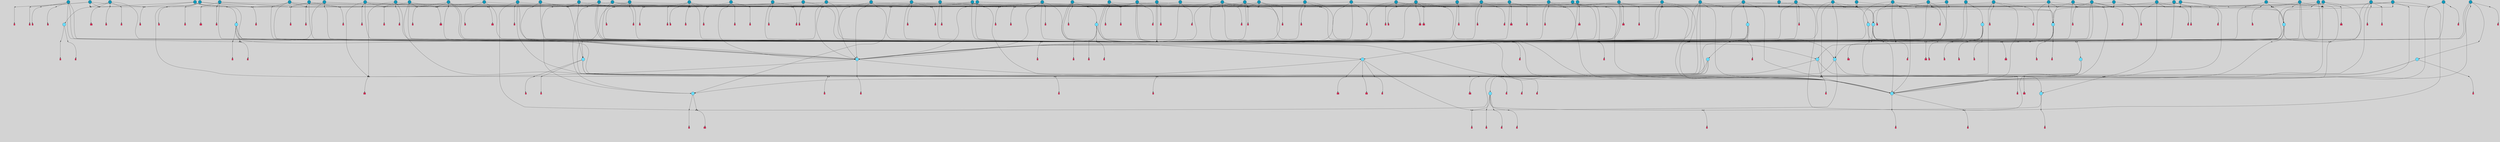 // File exported with GEGELATI v1.3.1
// On the 2024-04-08 17:49:04
// With the File::TPGGraphDotExporter
digraph{
	graph[pad = "0.212, 0.055" bgcolor = lightgray]
	node[shape=circle style = filled label = ""]
		T3 [fillcolor="#66ddff"]
		T4 [fillcolor="#66ddff"]
		T7 [fillcolor="#66ddff"]
		T9 [fillcolor="#66ddff"]
		T11 [fillcolor="#66ddff"]
		T24 [fillcolor="#66ddff"]
		T27 [fillcolor="#66ddff"]
		T54 [fillcolor="#66ddff"]
		T129 [fillcolor="#66ddff"]
		T130 [fillcolor="#66ddff"]
		T164 [fillcolor="#66ddff"]
		T207 [fillcolor="#66ddff"]
		T250 [fillcolor="#66ddff"]
		T264 [fillcolor="#1199bb"]
		T311 [fillcolor="#66ddff"]
		T317 [fillcolor="#66ddff"]
		T318 [fillcolor="#1199bb"]
		T344 [fillcolor="#1199bb"]
		T365 [fillcolor="#66ddff"]
		T415 [fillcolor="#66ddff"]
		T423 [fillcolor="#66ddff"]
		T430 [fillcolor="#1199bb"]
		T455 [fillcolor="#66ddff"]
		T470 [fillcolor="#1199bb"]
		T476 [fillcolor="#1199bb"]
		T503 [fillcolor="#1199bb"]
		T508 [fillcolor="#1199bb"]
		T519 [fillcolor="#1199bb"]
		T523 [fillcolor="#66ddff"]
		T542 [fillcolor="#1199bb"]
		T546 [fillcolor="#1199bb"]
		T551 [fillcolor="#1199bb"]
		T562 [fillcolor="#1199bb"]
		T563 [fillcolor="#1199bb"]
		T345 [fillcolor="#1199bb"]
		T564 [fillcolor="#1199bb"]
		T567 [fillcolor="#1199bb"]
		T573 [fillcolor="#1199bb"]
		T575 [fillcolor="#1199bb"]
		T577 [fillcolor="#1199bb"]
		T579 [fillcolor="#1199bb"]
		T585 [fillcolor="#1199bb"]
		T587 [fillcolor="#1199bb"]
		T588 [fillcolor="#1199bb"]
		T591 [fillcolor="#1199bb"]
		T593 [fillcolor="#1199bb"]
		T597 [fillcolor="#66ddff"]
		T598 [fillcolor="#1199bb"]
		T600 [fillcolor="#1199bb"]
		T601 [fillcolor="#1199bb"]
		T603 [fillcolor="#1199bb"]
		T604 [fillcolor="#1199bb"]
		T605 [fillcolor="#1199bb"]
		T608 [fillcolor="#1199bb"]
		T610 [fillcolor="#1199bb"]
		T611 [fillcolor="#1199bb"]
		T612 [fillcolor="#1199bb"]
		T613 [fillcolor="#1199bb"]
		T614 [fillcolor="#1199bb"]
		T615 [fillcolor="#1199bb"]
		T616 [fillcolor="#1199bb"]
		T617 [fillcolor="#1199bb"]
		T618 [fillcolor="#1199bb"]
		T620 [fillcolor="#1199bb"]
		T621 [fillcolor="#1199bb"]
		T622 [fillcolor="#1199bb"]
		T625 [fillcolor="#1199bb"]
		T626 [fillcolor="#1199bb"]
		T627 [fillcolor="#1199bb"]
		T628 [fillcolor="#1199bb"]
		T629 [fillcolor="#1199bb"]
		T630 [fillcolor="#1199bb"]
		T633 [fillcolor="#1199bb"]
		T634 [fillcolor="#1199bb"]
		T635 [fillcolor="#1199bb"]
		T636 [fillcolor="#1199bb"]
		T637 [fillcolor="#1199bb"]
		T639 [fillcolor="#1199bb"]
		T641 [fillcolor="#1199bb"]
		T642 [fillcolor="#1199bb"]
		T643 [fillcolor="#1199bb"]
		T644 [fillcolor="#1199bb"]
		T645 [fillcolor="#1199bb"]
		T647 [fillcolor="#1199bb"]
		T648 [fillcolor="#1199bb"]
		T649 [fillcolor="#1199bb"]
		T650 [fillcolor="#1199bb"]
		T652 [fillcolor="#1199bb"]
		T653 [fillcolor="#1199bb"]
		T654 [fillcolor="#1199bb"]
		T655 [fillcolor="#1199bb"]
		T656 [fillcolor="#1199bb"]
		T657 [fillcolor="#1199bb"]
		T321 [fillcolor="#1199bb"]
		T658 [fillcolor="#1199bb"]
		T659 [fillcolor="#1199bb"]
		T660 [fillcolor="#1199bb"]
		T661 [fillcolor="#1199bb"]
		P7200 [fillcolor="#cccccc" shape=point] //6|
		I7200 [shape=box style=invis label="6|1&2|6#1|7&#92;n10|7&2|0#1|5&#92;n9|4&0|1#2|2&#92;n8|6&0|0#1|0&#92;n"]
		P7200 -> I7200[style=invis]
		A5314 [fillcolor="#ff3366" shape=box margin=0.03 width=0 height=0 label="3"]
		T3 -> P7200 -> A5314
		P7201 [fillcolor="#cccccc" shape=point] //3|
		I7201 [shape=box style=invis label="7|6&2|4#0|2&#92;n10|3&2|7#1|4&#92;n11|6&0|4#0|1&#92;n7|1&0|0#2|6&#92;n7|6&0|3#2|6&#92;n4|0&2|6#0|1&#92;n4|4&2|5#0|2&#92;n4|6&0|4#2|7&#92;n10|0&2|3#1|5&#92;n2|6&0|5#0|2&#92;n1|0&2|3#0|7&#92;n1|6&2|0#0|5&#92;n6|2&0|1#0|7&#92;n9|2&0|3#2|7&#92;n5|3&0|6#0|6&#92;n1|7&2|5#2|3&#92;n8|1&2|7#0|6&#92;n1|0&2|5#2|1&#92;n7|1&2|2#2|5&#92;n7|4&2|6#0|3&#92;n"]
		P7201 -> I7201[style=invis]
		A5315 [fillcolor="#ff3366" shape=box margin=0.03 width=0 height=0 label="4"]
		T3 -> P7201 -> A5315
		P7202 [fillcolor="#cccccc" shape=point] //7|
		I7202 [shape=box style=invis label="0|2&2|4#2|6&#92;n5|3&0|6#0|1&#92;n4|7&2|6#0|5&#92;n7|6&0|7#0|5&#92;n10|7&2|2#1|1&#92;n"]
		P7202 -> I7202[style=invis]
		A5316 [fillcolor="#ff3366" shape=box margin=0.03 width=0 height=0 label="4"]
		T4 -> P7202 -> A5316
		P7203 [fillcolor="#cccccc" shape=point] //0|
		I7203 [shape=box style=invis label="2|5&0|1#0|6&#92;n6|1&2|2#2|7&#92;n8|0&0|3#1|4&#92;n4|3&2|5#2|4&#92;n8|1&2|4#0|0&#92;n6|6&0|1#2|6&#92;n11|7&2|4#2|5&#92;n6|2&2|4#0|2&#92;n8|5&2|4#2|4&#92;n2|1&2|1#2|2&#92;n2|7&2|5#2|6&#92;n9|7&0|5#0|4&#92;n1|2&0|5#2|6&#92;n4|2&2|3#2|7&#92;n3|3&2|1#0|2&#92;n"]
		P7203 -> I7203[style=invis]
		A5317 [fillcolor="#ff3366" shape=box margin=0.03 width=0 height=0 label="5"]
		T4 -> P7203 -> A5317
		P7204 [fillcolor="#cccccc" shape=point] //-3|
		I7204 [shape=box style=invis label="1|6&2|7#0|7&#92;n10|2&0|7#1|3&#92;n9|6&2|7#2|2&#92;n5|3&0|7#0|7&#92;n1|6&2|3#0|0&#92;n2|3&2|3#2|2&#92;n5|1&2|6#0|6&#92;n"]
		P7204 -> I7204[style=invis]
		A5318 [fillcolor="#ff3366" shape=box margin=0.03 width=0 height=0 label="7"]
		T7 -> P7204 -> A5318
		P7205 [fillcolor="#cccccc" shape=point] //5|
		I7205 [shape=box style=invis label="0|5&2|3#0|1&#92;n0|6&2|1#2|4&#92;n6|2&2|6#0|7&#92;n7|4&0|3#0|1&#92;n5|4&0|7#1|6&#92;n9|1&0|5#2|2&#92;n6|3&2|3#1|7&#92;n11|7&2|4#1|6&#92;n2|5&0|1#0|0&#92;n4|7&0|0#0|2&#92;n6|2&0|6#0|0&#92;n2|1&2|6#2|4&#92;n10|0&2|0#1|0&#92;n6|6&2|4#0|6&#92;n"]
		P7205 -> I7205[style=invis]
		A5319 [fillcolor="#ff3366" shape=box margin=0.03 width=0 height=0 label="8"]
		T7 -> P7205 -> A5319
		P7206 [fillcolor="#cccccc" shape=point] //-6|
		I7206 [shape=box style=invis label="11|1&0|7#2|0&#92;n10|4&0|1#1|0&#92;n4|3&2|4#2|1&#92;n0|5&2|0#0|0&#92;n6|1&0|0#0|3&#92;n8|2&2|0#0|4&#92;n11|4&2|0#1|6&#92;n7|0&2|6#2|3&#92;n5|3&2|6#2|0&#92;n2|0&2|0#0|4&#92;n"]
		P7206 -> I7206[style=invis]
		A5320 [fillcolor="#ff3366" shape=box margin=0.03 width=0 height=0 label="9"]
		T9 -> P7206 -> A5320
		P7207 [fillcolor="#cccccc" shape=point] //2|
		I7207 [shape=box style=invis label="6|3&2|7#1|4&#92;n8|6&0|0#2|5&#92;n2|1&0|2#0|3&#92;n8|7&0|6#0|4&#92;n2|1&2|0#0|1&#92;n0|0&2|2#2|3&#92;n6|6&0|7#2|1&#92;n6|1&0|7#2|6&#92;n5|4&2|7#0|4&#92;n0|3&0|4#2|0&#92;n11|0&2|0#2|5&#92;n4|5&2|5#2|4&#92;n5|7&0|6#0|4&#92;n9|7&2|5#0|3&#92;n5|4&2|1#0|3&#92;n5|3&0|1#1|7&#92;n0|4&0|3#2|5&#92;n"]
		P7207 -> I7207[style=invis]
		A5321 [fillcolor="#ff3366" shape=box margin=0.03 width=0 height=0 label="10"]
		T9 -> P7207 -> A5321
		P7208 [fillcolor="#cccccc" shape=point] //6|
		I7208 [shape=box style=invis label="3|0&2|7#2|2&#92;n3|2&0|4#2|5&#92;n5|1&0|2#1|0&#92;n8|7&0|1#2|0&#92;n8|5&0|3#0|6&#92;n0|2&0|2#2|3&#92;n1|5&2|5#0|5&#92;n5|6&0|6#0|7&#92;n6|7&0|0#2|6&#92;n1|2&2|3#0|0&#92;n7|7&2|3#0|4&#92;n0|7&2|7#0|6&#92;n1|0&2|2#2|7&#92;n4|4&0|1#0|0&#92;n"]
		P7208 -> I7208[style=invis]
		A5322 [fillcolor="#ff3366" shape=box margin=0.03 width=0 height=0 label="11"]
		T11 -> P7208 -> A5322
		P7209 [fillcolor="#cccccc" shape=point] //-4|
		I7209 [shape=box style=invis label="4|1&0|4#2|6&#92;n1|2&2|2#2|0&#92;n1|2&2|0#0|6&#92;n8|4&2|3#2|5&#92;n5|5&2|1#1|0&#92;n"]
		P7209 -> I7209[style=invis]
		A5323 [fillcolor="#ff3366" shape=box margin=0.03 width=0 height=0 label="12"]
		T11 -> P7209 -> A5323
		P7210 [fillcolor="#cccccc" shape=point] //-3|
		I7210 [shape=box style=invis label="8|1&2|3#0|5&#92;n0|6&0|5#0|5&#92;n3|7&2|1#0|6&#92;n3|5&0|1#0|0&#92;n9|5&2|0#0|4&#92;n3|5&0|2#0|3&#92;n10|6&2|4#1|0&#92;n9|4&2|7#2|6&#92;n1|7&2|5#2|2&#92;n"]
		P7210 -> I7210[style=invis]
		A5324 [fillcolor="#ff3366" shape=box margin=0.03 width=0 height=0 label="5"]
		T4 -> P7210 -> A5324
		P7211 [fillcolor="#cccccc" shape=point] //1|
		I7211 [shape=box style=invis label="5|1&0|6#2|7&#92;n2|4&0|4#2|2&#92;n0|6&0|5#0|4&#92;n10|6&2|5#1|6&#92;n9|3&0|1#1|7&#92;n10|3&2|2#1|0&#92;n5|0&0|0#2|1&#92;n11|3&2|3#1|5&#92;n10|3&0|1#1|0&#92;n2|4&0|1#0|1&#92;n0|2&0|3#2|4&#92;n9|2&2|1#2|5&#92;n11|7&2|6#2|6&#92;n"]
		P7211 -> I7211[style=invis]
		T24 -> P7211 -> T7
		P7212 [fillcolor="#cccccc" shape=point] //5|
		I7212 [shape=box style=invis label="3|0&2|0#0|1&#92;n3|0&0|7#0|1&#92;n5|3&0|2#2|6&#92;n4|4&2|4#2|6&#92;n11|2&0|7#1|6&#92;n2|7&2|2#2|5&#92;n9|3&2|6#2|7&#92;n7|7&0|0#0|4&#92;n6|1&2|4#2|3&#92;n5|4&2|0#1|6&#92;n1|3&0|7#0|4&#92;n"]
		P7212 -> I7212[style=invis]
		A5325 [fillcolor="#ff3366" shape=box margin=0.03 width=0 height=0 label="7"]
		T24 -> P7212 -> A5325
		P7213 [fillcolor="#cccccc" shape=point] //-2|
		I7213 [shape=box style=invis label="4|1&0|4#0|3&#92;n4|2&0|5#2|0&#92;n5|5&2|6#0|5&#92;n1|4&0|1#0|2&#92;n6|3&2|7#1|5&#92;n0|4&2|0#0|3&#92;n8|5&2|5#1|2&#92;n10|7&2|7#1|1&#92;n3|4&0|0#2|1&#92;n3|6&2|5#2|5&#92;n8|3&0|1#0|7&#92;n10|0&2|7#1|3&#92;n4|1&2|4#0|1&#92;n9|3&2|0#0|4&#92;n3|6&2|0#0|4&#92;n1|2&0|6#2|1&#92;n4|0&2|1#2|2&#92;n"]
		P7213 -> I7213[style=invis]
		A5326 [fillcolor="#ff3366" shape=box margin=0.03 width=0 height=0 label="14"]
		T24 -> P7213 -> A5326
		P7214 [fillcolor="#cccccc" shape=point] //2|
		I7214 [shape=box style=invis label="9|1&2|3#0|1&#92;n5|2&2|0#2|4&#92;n3|6&2|5#2|7&#92;n7|0&2|5#0|4&#92;n1|2&0|3#0|5&#92;n7|3&2|7#0|0&#92;n"]
		P7214 -> I7214[style=invis]
		A5327 [fillcolor="#ff3366" shape=box margin=0.03 width=0 height=0 label="2"]
		T27 -> P7214 -> A5327
		P7215 [fillcolor="#cccccc" shape=point] //-6|
		I7215 [shape=box style=invis label="7|5&0|4#0|4&#92;n11|0&2|5#2|1&#92;n"]
		P7215 -> I7215[style=invis]
		A5328 [fillcolor="#ff3366" shape=box margin=0.03 width=0 height=0 label="3"]
		T27 -> P7215 -> A5328
		T27 -> P7201
		T27 -> P7203
		P7216 [fillcolor="#cccccc" shape=point] //0|
		I7216 [shape=box style=invis label="4|0&0|3#2|7&#92;n10|2&0|3#1|7&#92;n3|5&0|2#0|3&#92;n4|5&0|0#2|1&#92;n10|7&2|0#1|2&#92;n5|3&2|3#1|6&#92;n9|5&2|0#0|4&#92;n5|4&2|7#0|2&#92;n10|3&2|7#1|4&#92;n7|2&0|1#2|6&#92;n8|6&0|5#0|5&#92;n8|7&2|3#0|5&#92;n2|6&2|4#0|0&#92;n"]
		P7216 -> I7216[style=invis]
		A5329 [fillcolor="#ff3366" shape=box margin=0.03 width=0 height=0 label="5"]
		T27 -> P7216 -> A5329
		P7217 [fillcolor="#cccccc" shape=point] //8|
		I7217 [shape=box style=invis label="9|0&0|1#2|0&#92;n10|1&2|5#1|4&#92;n8|2&2|6#0|4&#92;n2|4&2|5#2|3&#92;n4|2&2|2#0|2&#92;n7|5&0|2#0|0&#92;n8|2&2|1#1|3&#92;n8|7&0|7#2|1&#92;n1|1&0|0#0|7&#92;n5|6&2|5#1|0&#92;n6|6&2|5#0|0&#92;n11|4&0|3#2|6&#92;n4|2&2|4#0|7&#92;n5|6&0|1#2|0&#92;n11|3&0|2#0|7&#92;n"]
		P7217 -> I7217[style=invis]
		A5330 [fillcolor="#ff3366" shape=box margin=0.03 width=0 height=0 label="6"]
		T54 -> P7217 -> A5330
		T54 -> P7212
		P7218 [fillcolor="#cccccc" shape=point] //-10|
		I7218 [shape=box style=invis label="3|6&0|0#0|4&#92;n4|1&2|4#0|1&#92;n5|1&0|1#0|4&#92;n5|5&2|6#0|5&#92;n6|5&0|6#0|3&#92;n11|1&2|0#0|1&#92;n0|7&2|0#0|3&#92;n1|2&0|6#0|1&#92;n8|0&0|4#2|0&#92;n0|4&0|7#2|7&#92;n7|0&2|7#1|3&#92;n3|1&0|5#2|5&#92;n5|1&0|4#0|3&#92;n2|2&0|2#0|0&#92;n8|3&0|1#0|7&#92;n3|0&0|3#0|5&#92;n7|2&0|5#2|0&#92;n6|3&2|7#1|5&#92;n4|7&2|7#2|1&#92;n"]
		P7218 -> I7218[style=invis]
		A5331 [fillcolor="#ff3366" shape=box margin=0.03 width=0 height=0 label="14"]
		T54 -> P7218 -> A5331
		T54 -> P7205
		T129 -> P7217
		T129 -> P7212
		P7219 [fillcolor="#cccccc" shape=point] //10|
		I7219 [shape=box style=invis label="4|5&2|7#2|1&#92;n1|7&2|3#0|6&#92;n3|5&2|2#0|3&#92;n10|3&0|7#1|4&#92;n7|1&0|4#2|6&#92;n10|2&0|3#1|7&#92;n9|5&2|0#0|4&#92;n4|0&0|3#2|7&#92;n11|4&2|6#1|2&#92;n5|4&2|7#0|2&#92;n2|6&2|4#0|0&#92;n6|5&0|7#2|1&#92;n5|3&2|3#1|6&#92;n10|7&2|0#1|2&#92;n"]
		P7219 -> I7219[style=invis]
		A5332 [fillcolor="#ff3366" shape=box margin=0.03 width=0 height=0 label="5"]
		T129 -> P7219 -> A5332
		P7220 [fillcolor="#cccccc" shape=point] //5|
		I7220 [shape=box style=invis label="9|4&2|3#1|3&#92;n0|4&2|4#0|5&#92;n6|1&2|6#2|5&#92;n4|0&0|5#2|0&#92;n"]
		P7220 -> I7220[style=invis]
		A5333 [fillcolor="#ff3366" shape=box margin=0.03 width=0 height=0 label="7"]
		T129 -> P7220 -> A5333
		P7221 [fillcolor="#cccccc" shape=point] //6|
		I7221 [shape=box style=invis label="9|4&2|7#0|6&#92;n8|4&0|1#1|0&#92;n1|3&0|0#2|1&#92;n2|4&0|6#2|2&#92;n5|1&2|5#0|7&#92;n3|0&0|3#2|6&#92;n2|2&2|6#0|2&#92;n8|4&0|4#2|2&#92;n5|1&2|4#0|3&#92;n9|4&0|6#0|6&#92;n5|0&2|2#1|5&#92;n11|7&0|0#1|1&#92;n0|4&0|3#0|3&#92;n7|7&2|4#2|5&#92;n1|5&0|1#2|1&#92;n"]
		P7221 -> I7221[style=invis]
		A5334 [fillcolor="#ff3366" shape=box margin=0.03 width=0 height=0 label="1"]
		T129 -> P7221 -> A5334
		P7222 [fillcolor="#cccccc" shape=point] //-5|
		I7222 [shape=box style=invis label="10|6&2|5#1|6&#92;n9|3&0|1#1|7&#92;n2|4&0|1#0|1&#92;n11|3&0|7#1|6&#92;n5|1&0|6#2|7&#92;n8|0&0|0#0|1&#92;n0|6&0|7#0|4&#92;n6|7&2|6#2|6&#92;n11|0&2|3#0|5&#92;n"]
		P7222 -> I7222[style=invis]
		T130 -> P7222 -> T7
		P7223 [fillcolor="#cccccc" shape=point] //9|
		I7223 [shape=box style=invis label="9|0&2|4#1|2&#92;n10|3&0|5#1|7&#92;n"]
		P7223 -> I7223[style=invis]
		A5335 [fillcolor="#ff3366" shape=box margin=0.03 width=0 height=0 label="3"]
		T130 -> P7223 -> A5335
		P7224 [fillcolor="#cccccc" shape=point] //4|
		I7224 [shape=box style=invis label="7|1&2|6#1|3&#92;n10|1&0|3#1|6&#92;n8|5&2|3#2|1&#92;n11|5&0|0#2|6&#92;n4|1&0|6#0|0&#92;n11|1&0|2#0|3&#92;n2|0&2|1#0|7&#92;n"]
		P7224 -> I7224[style=invis]
		A5336 [fillcolor="#ff3366" shape=box margin=0.03 width=0 height=0 label="2"]
		T130 -> P7224 -> A5336
		P7225 [fillcolor="#cccccc" shape=point] //-10|
		I7225 [shape=box style=invis label="8|4&0|2#0|1&#92;n5|3&2|6#2|7&#92;n3|1&2|7#0|6&#92;n4|7&0|4#0|2&#92;n1|7&2|6#0|4&#92;n10|5&2|1#1|5&#92;n4|0&0|7#0|7&#92;n6|6&0|0#0|1&#92;n10|4&2|1#1|0&#92;n"]
		P7225 -> I7225[style=invis]
		A5337 [fillcolor="#ff3366" shape=box margin=0.03 width=0 height=0 label="5"]
		T130 -> P7225 -> A5337
		T164 -> P7203
		P7226 [fillcolor="#cccccc" shape=point] //-1|
		I7226 [shape=box style=invis label="6|4&0|4#2|4&#92;n4|5&2|5#2|4&#92;n9|7&2|5#0|3&#92;n3|7&2|6#0|6&#92;n8|7&0|6#0|4&#92;n2|1&2|0#0|1&#92;n8|6&0|0#2|5&#92;n2|1&0|2#0|3&#92;n6|1&0|7#2|6&#92;n6|3&0|1#1|6&#92;n5|4&2|7#0|4&#92;n0|7&0|4#2|0&#92;n11|0&2|0#2|5&#92;n3|7&2|0#2|7&#92;n8|3&2|7#1|4&#92;n5|7&0|6#0|4&#92;n0|0&2|3#2|3&#92;n5|4&2|1#0|3&#92;n0|4&0|3#2|5&#92;n"]
		P7226 -> I7226[style=invis]
		A5338 [fillcolor="#ff3366" shape=box margin=0.03 width=0 height=0 label="10"]
		T164 -> P7226 -> A5338
		P7227 [fillcolor="#cccccc" shape=point] //-7|
		I7227 [shape=box style=invis label="6|1&0|2#0|3&#92;n1|2&0|1#2|0&#92;n10|3&2|2#1|1&#92;n0|1&0|2#0|7&#92;n4|6&2|7#2|4&#92;n6|0&2|7#0|6&#92;n"]
		P7227 -> I7227[style=invis]
		A5339 [fillcolor="#ff3366" shape=box margin=0.03 width=0 height=0 label="7"]
		T164 -> P7227 -> A5339
		P7228 [fillcolor="#cccccc" shape=point] //-6|
		I7228 [shape=box style=invis label="11|7&0|1#0|6&#92;n3|5&0|1#0|3&#92;n1|5&0|5#0|6&#92;n1|7&2|5#2|2&#92;n0|0&0|2#2|2&#92;n4|4&0|1#0|5&#92;n6|4&2|2#0|2&#92;n0|6&2|5#0|5&#92;n0|3&2|2#2|6&#92;n"]
		P7228 -> I7228[style=invis]
		A5340 [fillcolor="#ff3366" shape=box margin=0.03 width=0 height=0 label="5"]
		T164 -> P7228 -> A5340
		P7229 [fillcolor="#cccccc" shape=point] //4|
		I7229 [shape=box style=invis label="4|3&0|6#0|3&#92;n5|7&2|3#2|2&#92;n5|6&0|7#1|2&#92;n1|4&2|6#0|3&#92;n8|4&2|1#2|5&#92;n9|5&2|4#1|4&#92;n2|4&0|5#0|7&#92;n10|0&0|6#1|3&#92;n3|0&0|6#0|2&#92;n2|7&2|7#2|6&#92;n5|2&0|5#1|5&#92;n10|4&2|5#1|7&#92;n4|0&0|4#2|4&#92;n11|1&0|4#2|6&#92;n10|6&2|0#1|4&#92;n9|7&0|3#1|4&#92;n4|5&2|7#0|6&#92;n11|5&2|6#2|3&#92;n0|3&0|5#0|1&#92;n"]
		P7229 -> I7229[style=invis]
		A5341 [fillcolor="#ff3366" shape=box margin=0.03 width=0 height=0 label="13"]
		T164 -> P7229 -> A5341
		P7230 [fillcolor="#cccccc" shape=point] //7|
		I7230 [shape=box style=invis label="7|0&2|1#2|0&#92;n9|7&2|1#1|7&#92;n8|2&0|1#1|0&#92;n6|6&0|2#1|1&#92;n2|2&0|5#0|0&#92;n5|7&0|0#2|1&#92;n5|1&2|5#1|5&#92;n4|7&2|4#2|3&#92;n10|5&2|2#1|5&#92;n1|3&2|2#2|0&#92;n10|2&2|6#1|5&#92;n"]
		P7230 -> I7230[style=invis]
		A5342 [fillcolor="#ff3366" shape=box margin=0.03 width=0 height=0 label="1"]
		T207 -> P7230 -> A5342
		P7231 [fillcolor="#cccccc" shape=point] //-3|
		I7231 [shape=box style=invis label="3|7&0|0#0|2&#92;n11|5&0|1#1|1&#92;n4|1&0|6#2|6&#92;n4|0&0|1#0|5&#92;n"]
		P7231 -> I7231[style=invis]
		T207 -> P7231 -> T24
		P7232 [fillcolor="#cccccc" shape=point] //5|
		I7232 [shape=box style=invis label="8|1&2|6#0|6&#92;n3|0&0|7#0|1&#92;n11|3&0|2#2|6&#92;n4|4&2|4#2|6&#92;n11|2&0|7#1|6&#92;n2|7&2|2#2|5&#92;n7|7&0|0#0|4&#92;n6|1&2|4#2|3&#92;n5|4&2|0#1|6&#92;n3|0&2|0#0|1&#92;n1|3&0|7#0|4&#92;n"]
		P7232 -> I7232[style=invis]
		A5343 [fillcolor="#ff3366" shape=box margin=0.03 width=0 height=0 label="7"]
		T207 -> P7232 -> A5343
		P7233 [fillcolor="#cccccc" shape=point] //5|
		I7233 [shape=box style=invis label="10|4&2|6#1|2&#92;n8|4&0|1#1|0&#92;n0|4&2|6#0|0&#92;n8|4&2|5#2|1&#92;n7|5&2|5#1|0&#92;n3|6&0|6#2|2&#92;n1|7&0|7#0|5&#92;n2|0&0|7#2|4&#92;n9|4&2|6#2|7&#92;n2|6&2|2#0|0&#92;n11|7&2|7#0|7&#92;n5|5&0|0#0|1&#92;n10|1&0|0#1|0&#92;n7|3&0|1#2|5&#92;n9|2&2|7#1|5&#92;n9|0&2|5#1|2&#92;n1|6&2|4#2|2&#92;n3|3&2|2#0|7&#92;n1|6&2|0#0|0&#92;n6|4&2|6#1|0&#92;n"]
		P7233 -> I7233[style=invis]
		A5344 [fillcolor="#ff3366" shape=box margin=0.03 width=0 height=0 label="1"]
		T207 -> P7233 -> A5344
		P7234 [fillcolor="#cccccc" shape=point] //7|
		I7234 [shape=box style=invis label="6|1&2|6#2|7&#92;n7|0&2|4#2|3&#92;n3|3&0|7#0|6&#92;n5|4&0|2#2|4&#92;n8|5&2|6#2|7&#92;n0|0&2|3#0|3&#92;n5|4&2|4#2|6&#92;n"]
		P7234 -> I7234[style=invis]
		T207 -> P7234 -> T4
		P7235 [fillcolor="#cccccc" shape=point] //8|
		I7235 [shape=box style=invis label="5|4&2|1#1|0&#92;n3|0&0|3#2|0&#92;n3|7&2|2#0|6&#92;n6|6&0|2#2|4&#92;n0|0&0|2#0|6&#92;n"]
		P7235 -> I7235[style=invis]
		T250 -> P7235 -> T164
		P7236 [fillcolor="#cccccc" shape=point] //5|
		I7236 [shape=box style=invis label="3|0&2|0#2|1&#92;n3|0&0|7#0|1&#92;n5|3&0|2#2|6&#92;n4|4&2|4#2|6&#92;n5|4&2|0#1|6&#92;n2|7&2|2#2|5&#92;n1|3&0|7#0|4&#92;n11|6&2|2#0|7&#92;n7|7&0|0#0|4&#92;n6|1&2|4#2|3&#92;n11|0&0|7#1|6&#92;n9|3&2|6#2|7&#92;n"]
		P7236 -> I7236[style=invis]
		A5345 [fillcolor="#ff3366" shape=box margin=0.03 width=0 height=0 label="7"]
		T250 -> P7236 -> A5345
		P7237 [fillcolor="#cccccc" shape=point] //7|
		I7237 [shape=box style=invis label="7|4&2|7#0|4&#92;n4|6&0|1#2|5&#92;n2|1&2|3#0|0&#92;n4|3&2|0#0|1&#92;n0|0&2|7#2|7&#92;n7|7&0|5#2|3&#92;n5|0&2|1#2|2&#92;n10|0&0|4#1|2&#92;n4|4&0|7#0|0&#92;n6|7&0|2#0|1&#92;n1|4&2|5#0|4&#92;n"]
		P7237 -> I7237[style=invis]
		A5346 [fillcolor="#ff3366" shape=box margin=0.03 width=0 height=0 label="0"]
		T250 -> P7237 -> A5346
		T250 -> P7212
		P7238 [fillcolor="#cccccc" shape=point] //10|
		I7238 [shape=box style=invis label="6|1&2|4#2|3&#92;n3|0&0|7#0|1&#92;n5|3&0|2#2|6&#92;n4|4&0|4#2|6&#92;n5|4&2|0#1|6&#92;n10|5&0|6#1|5&#92;n2|5&2|1#2|2&#92;n1|3&0|7#0|4&#92;n3|0&2|0#0|1&#92;n11|2&0|5#1|6&#92;n9|3&2|6#2|7&#92;n7|7&0|0#0|4&#92;n"]
		P7238 -> I7238[style=invis]
		A5347 [fillcolor="#ff3366" shape=box margin=0.03 width=0 height=0 label="7"]
		T250 -> P7238 -> A5347
		P7239 [fillcolor="#cccccc" shape=point] //-2|
		I7239 [shape=box style=invis label="11|7&2|0#1|7&#92;n4|3&0|1#2|5&#92;n0|4&2|4#2|7&#92;n1|6&0|0#0|4&#92;n4|0&0|0#0|5&#92;n0|6&2|3#2|0&#92;n9|6&2|5#1|3&#92;n0|7&2|1#2|5&#92;n4|4&0|5#0|1&#92;n10|4&0|0#1|0&#92;n"]
		P7239 -> I7239[style=invis]
		A5348 [fillcolor="#ff3366" shape=box margin=0.03 width=0 height=0 label="12"]
		T264 -> P7239 -> A5348
		P7240 [fillcolor="#cccccc" shape=point] //-3|
		I7240 [shape=box style=invis label="7|2&2|4#0|2&#92;n4|1&2|6#0|1&#92;n11|6&0|4#0|1&#92;n7|1&0|0#2|6&#92;n6|2&0|1#0|7&#92;n10|3&2|7#1|4&#92;n3|5&2|3#0|1&#92;n4|4&2|5#0|2&#92;n4|6&0|4#2|7&#92;n2|5&0|5#0|2&#92;n10|0&2|3#1|4&#92;n0|1&2|7#0|6&#92;n7|6&0|3#2|6&#92;n1|3&0|6#2|0&#92;n5|3&0|6#0|6&#92;n1|4&2|5#2|3&#92;n1|6&2|0#0|5&#92;n9|2&0|3#2|7&#92;n7|1&2|2#2|5&#92;n"]
		P7240 -> I7240[style=invis]
		T264 -> P7240 -> T207
		P7241 [fillcolor="#cccccc" shape=point] //2|
		I7241 [shape=box style=invis label="4|1&0|4#2|6&#92;n5|5&2|1#1|0&#92;n1|0&2|0#0|6&#92;n8|4&2|3#2|5&#92;n"]
		P7241 -> I7241[style=invis]
		T264 -> P7241 -> T11
		P7242 [fillcolor="#cccccc" shape=point] //2|
		I7242 [shape=box style=invis label="11|0&2|3#0|7&#92;n10|4&2|5#1|6&#92;n4|7&0|2#2|3&#92;n6|0&2|6#0|6&#92;n9|0&0|7#0|5&#92;n7|2&2|4#1|2&#92;n5|1&2|6#2|7&#92;n"]
		P7242 -> I7242[style=invis]
		T311 -> P7242 -> T7
		P7243 [fillcolor="#cccccc" shape=point] //5|
		I7243 [shape=box style=invis label="5|4&2|0#1|6&#92;n3|0&0|7#0|1&#92;n5|3&0|2#2|6&#92;n11|2&0|7#1|6&#92;n2|7&2|2#2|5&#92;n9|3&2|6#2|7&#92;n7|7&0|0#0|4&#92;n6|1&2|4#2|3&#92;n3|0&2|0#0|1&#92;n1|3&2|7#0|4&#92;n"]
		P7243 -> I7243[style=invis]
		A5349 [fillcolor="#ff3366" shape=box margin=0.03 width=0 height=0 label="7"]
		T311 -> P7243 -> A5349
		T311 -> P7239
		P7244 [fillcolor="#cccccc" shape=point] //-1|
		I7244 [shape=box style=invis label="1|7&2|1#0|6&#92;n8|1&2|3#0|5&#92;n10|6&2|7#1|0&#92;n1|7&2|5#0|2&#92;n0|3&0|3#2|2&#92;n3|5&0|1#0|0&#92;n3|5&0|2#0|3&#92;n1|5&2|0#0|4&#92;n5|7&2|2#2|5&#92;n4|0&2|3#0|3&#92;n"]
		P7244 -> I7244[style=invis]
		T311 -> P7244 -> T3
		P7245 [fillcolor="#cccccc" shape=point] //2|
		I7245 [shape=box style=invis label="4|1&0|5#0|1&#92;n6|4&0|7#2|4&#92;n10|5&2|6#1|4&#92;n9|2&0|4#2|3&#92;n6|2&2|3#1|7&#92;n8|1&0|2#0|3&#92;n4|0&2|0#0|1&#92;n"]
		P7245 -> I7245[style=invis]
		T311 -> P7245 -> T54
		P7246 [fillcolor="#cccccc" shape=point] //7|
		I7246 [shape=box style=invis label="9|6&2|6#1|3&#92;n9|7&2|0#1|7&#92;n3|0&2|0#0|0&#92;n1|6&0|0#0|4&#92;n7|4&0|3#0|1&#92;n"]
		P7246 -> I7246[style=invis]
		A5350 [fillcolor="#ff3366" shape=box margin=0.03 width=0 height=0 label="12"]
		T318 -> P7246 -> A5350
		P7247 [fillcolor="#cccccc" shape=point] //-9|
		I7247 [shape=box style=invis label="7|1&0|0#2|6&#92;n1|6&0|4#2|7&#92;n7|6&2|4#0|2&#92;n10|7&2|1#1|3&#92;n7|6&0|3#2|6&#92;n4|0&2|2#2|1&#92;n1|0&0|5#2|3&#92;n6|1&2|6#1|1&#92;n7|4&2|6#1|0&#92;n9|5&0|1#0|2&#92;n9|2&0|3#0|7&#92;n6|0&2|7#0|6&#92;n10|5&2|3#1|5&#92;n10|0&2|7#1|4&#92;n1|0&2|3#0|7&#92;n5|2&0|6#0|6&#92;n2|6&0|1#0|2&#92;n7|4&2|5#0|3&#92;n3|6&2|4#0|5&#92;n1|6&2|0#0|5&#92;n"]
		P7247 -> I7247[style=invis]
		A5351 [fillcolor="#ff3366" shape=box margin=0.03 width=0 height=0 label="4"]
		T318 -> P7247 -> A5351
		P7248 [fillcolor="#cccccc" shape=point] //-7|
		I7248 [shape=box style=invis label="9|1&2|7#2|1&#92;n7|0&2|0#2|7&#92;n2|3&2|3#2|2&#92;n8|5&2|1#0|3&#92;n5|5&0|7#0|1&#92;n1|6&2|7#0|7&#92;n10|2&0|7#1|3&#92;n6|4&2|2#2|4&#92;n0|6&2|5#0|2&#92;n"]
		P7248 -> I7248[style=invis]
		A5352 [fillcolor="#ff3366" shape=box margin=0.03 width=0 height=0 label="7"]
		T318 -> P7248 -> A5352
		P7249 [fillcolor="#cccccc" shape=point] //3|
		I7249 [shape=box style=invis label="7|6&2|4#0|2&#92;n10|3&2|7#1|4&#92;n11|6&0|4#0|1&#92;n7|1&0|0#2|6&#92;n7|6&0|3#2|6&#92;n4|0&2|6#0|1&#92;n4|4&2|5#0|2&#92;n4|6&0|4#2|7&#92;n10|0&2|3#1|5&#92;n2|6&0|5#0|2&#92;n1|0&2|3#0|7&#92;n1|6&2|0#0|5&#92;n6|2&0|1#0|7&#92;n9|2&0|3#2|7&#92;n5|3&0|6#0|6&#92;n1|7&2|5#2|3&#92;n8|1&2|7#0|6&#92;n1|0&2|5#2|1&#92;n7|1&2|2#2|5&#92;n7|4&2|6#0|3&#92;n"]
		P7249 -> I7249[style=invis]
		A5353 [fillcolor="#ff3366" shape=box margin=0.03 width=0 height=0 label="4"]
		T317 -> P7249 -> A5353
		P7250 [fillcolor="#cccccc" shape=point] //6|
		I7250 [shape=box style=invis label="6|1&2|6#1|7&#92;n10|7&2|0#1|5&#92;n9|4&0|1#2|2&#92;n8|6&0|0#1|0&#92;n"]
		P7250 -> I7250[style=invis]
		A5354 [fillcolor="#ff3366" shape=box margin=0.03 width=0 height=0 label="3"]
		T317 -> P7250 -> A5354
		P7251 [fillcolor="#cccccc" shape=point] //-9|
		I7251 [shape=box style=invis label="11|5&0|0#2|6&#92;n8|5&2|3#2|1&#92;n7|1&0|6#1|3&#92;n11|4&0|2#0|1&#92;n9|0&2|7#1|6&#92;n10|1&0|3#1|6&#92;n0|3&0|4#2|5&#92;n5|7&2|3#1|6&#92;n2|0&2|1#0|7&#92;n"]
		P7251 -> I7251[style=invis]
		A5355 [fillcolor="#ff3366" shape=box margin=0.03 width=0 height=0 label="2"]
		T318 -> P7251 -> A5355
		P7252 [fillcolor="#cccccc" shape=point] //-1|
		I7252 [shape=box style=invis label="1|7&2|1#0|6&#92;n8|1&2|3#0|5&#92;n10|6&2|7#1|0&#92;n1|7&2|5#0|2&#92;n0|3&0|3#2|2&#92;n3|5&0|1#0|0&#92;n3|5&0|2#0|3&#92;n1|5&2|0#0|4&#92;n5|7&2|2#2|5&#92;n4|0&2|3#0|3&#92;n"]
		P7252 -> I7252[style=invis]
		T318 -> P7252 -> T317
		P7253 [fillcolor="#cccccc" shape=point] //-4|
		I7253 [shape=box style=invis label="7|2&2|4#0|2&#92;n4|1&2|6#0|1&#92;n0|1&2|7#0|6&#92;n6|2&0|1#0|7&#92;n10|3&2|7#1|4&#92;n3|5&2|3#0|1&#92;n4|4&2|5#0|2&#92;n4|6&0|4#2|7&#92;n2|5&0|5#0|2&#92;n10|0&2|3#1|4&#92;n11|6&0|4#0|1&#92;n7|6&0|3#2|6&#92;n1|3&0|6#2|0&#92;n5|3&0|6#0|6&#92;n1|4&2|5#2|3&#92;n1|1&2|0#0|5&#92;n9|2&0|3#2|7&#92;n7|1&2|2#2|5&#92;n"]
		P7253 -> I7253[style=invis]
		T344 -> P7253 -> T207
		T344 -> P7241
		T344 -> P7241
		P7254 [fillcolor="#cccccc" shape=point] //2|
		I7254 [shape=box style=invis label="11|2&2|1#2|2&#92;n0|1&0|0#0|6&#92;n9|2&0|4#2|2&#92;n9|7&2|0#0|0&#92;n4|5&0|6#2|7&#92;n6|7&0|2#0|1&#92;n5|6&0|2#1|0&#92;n11|6&2|1#2|1&#92;n11|0&0|0#2|3&#92;n8|4&0|7#1|1&#92;n11|3&0|7#1|6&#92;n9|2&2|1#2|5&#92;n11|7&0|2#0|2&#92;n"]
		P7254 -> I7254[style=invis]
		T365 -> P7254 -> T3
		P7255 [fillcolor="#cccccc" shape=point] //4|
		I7255 [shape=box style=invis label="7|1&0|6#0|1&#92;n6|7&2|7#1|7&#92;n10|1&2|1#1|1&#92;n9|6&2|2#1|4&#92;n4|7&0|4#2|2&#92;n9|6&0|5#1|1&#92;n10|0&2|6#1|6&#92;n5|1&0|1#2|3&#92;n10|1&0|5#1|0&#92;n3|4&2|3#0|0&#92;n8|2&0|5#2|4&#92;n1|6&2|0#0|0&#92;n2|3&0|1#2|6&#92;n5|2&2|2#1|6&#92;n2|2&0|1#2|1&#92;n3|1&2|7#0|3&#92;n6|7&2|3#0|4&#92;n"]
		P7255 -> I7255[style=invis]
		A5356 [fillcolor="#ff3366" shape=box margin=0.03 width=0 height=0 label="10"]
		T365 -> P7255 -> A5356
		P7256 [fillcolor="#cccccc" shape=point] //3|
		I7256 [shape=box style=invis label="4|7&0|7#2|7&#92;n11|5&2|6#0|2&#92;n5|5&2|6#2|0&#92;n3|2&0|6#0|3&#92;n10|2&2|5#1|5&#92;n9|4&2|3#1|5&#92;n2|5&2|7#2|4&#92;n11|3&2|5#1|0&#92;n7|0&0|7#2|1&#92;n1|2&0|5#0|1&#92;n"]
		P7256 -> I7256[style=invis]
		A5357 [fillcolor="#ff3366" shape=box margin=0.03 width=0 height=0 label="5"]
		T365 -> P7256 -> A5357
		T415 -> P7221
		P7257 [fillcolor="#cccccc" shape=point] //-2|
		I7257 [shape=box style=invis label="2|4&2|5#2|6&#92;n10|0&2|7#1|7&#92;n"]
		P7257 -> I7257[style=invis]
		T415 -> P7257 -> T27
		P7258 [fillcolor="#cccccc" shape=point] //6|
		I7258 [shape=box style=invis label="6|3&2|5#1|5&#92;n11|6&0|7#2|1&#92;n1|4&2|2#0|6&#92;n3|7&0|6#2|5&#92;n7|3&2|6#2|5&#92;n1|0&2|5#0|3&#92;n10|5&2|2#1|1&#92;n10|7&0|1#1|6&#92;n11|0&0|6#0|6&#92;n10|5&2|6#1|5&#92;n3|3&0|1#0|3&#92;n7|5&2|1#2|6&#92;n7|4&0|7#2|4&#92;n0|0&2|3#0|0&#92;n"]
		P7258 -> I7258[style=invis]
		T415 -> P7258 -> T9
		P7259 [fillcolor="#cccccc" shape=point] //10|
		I7259 [shape=box style=invis label="4|5&2|7#2|1&#92;n1|7&2|3#0|6&#92;n3|5&2|2#0|3&#92;n10|3&0|7#1|4&#92;n7|1&0|4#2|6&#92;n10|2&0|3#1|7&#92;n9|5&2|0#0|4&#92;n4|0&0|3#2|7&#92;n11|4&2|6#1|2&#92;n5|4&2|7#0|2&#92;n2|6&2|4#0|0&#92;n6|5&0|7#2|1&#92;n5|3&2|3#1|6&#92;n10|7&2|0#1|2&#92;n"]
		P7259 -> I7259[style=invis]
		A5358 [fillcolor="#ff3366" shape=box margin=0.03 width=0 height=0 label="5"]
		T415 -> P7259 -> A5358
		P7260 [fillcolor="#cccccc" shape=point] //10|
		I7260 [shape=box style=invis label="7|0&2|7#2|2&#92;n8|3&2|1#2|3&#92;n1|6&2|4#0|7&#92;n5|7&2|7#1|1&#92;n8|5&2|2#1|2&#92;n8|0&2|6#2|2&#92;n11|5&0|0#0|1&#92;n0|4&0|3#0|6&#92;n9|2&2|7#2|2&#92;n6|2&0|7#1|1&#92;n9|2&0|2#0|6&#92;n"]
		P7260 -> I7260[style=invis]
		A5359 [fillcolor="#ff3366" shape=box margin=0.03 width=0 height=0 label="7"]
		T415 -> P7260 -> A5359
		T423 -> P7212
		T423 -> P7211
		P7261 [fillcolor="#cccccc" shape=point] //5|
		I7261 [shape=box style=invis label="1|6&2|7#0|7&#92;n7|0&2|7#2|2&#92;n5|0&2|0#0|4&#92;n10|2&0|7#1|4&#92;n1|4&2|3#0|0&#92;n5|3&0|7#2|7&#92;n7|0&2|6#0|3&#92;n2|1&0|2#0|1&#92;n2|3&2|3#2|2&#92;n"]
		P7261 -> I7261[style=invis]
		A5360 [fillcolor="#ff3366" shape=box margin=0.03 width=0 height=0 label="7"]
		T423 -> P7261 -> A5360
		P7262 [fillcolor="#cccccc" shape=point] //4|
		I7262 [shape=box style=invis label="4|3&0|2#2|3&#92;n9|4&0|7#0|5&#92;n9|2&2|3#0|4&#92;n10|4&2|5#1|7&#92;n7|2&2|6#2|1&#92;n7|2&2|4#1|2&#92;n2|5&2|6#2|6&#92;n2|0&2|7#0|3&#92;n4|5&0|2#2|4&#92;n5|1&2|1#2|7&#92;n"]
		P7262 -> I7262[style=invis]
		T430 -> P7262 -> T7
		T430 -> P7212
		P7263 [fillcolor="#cccccc" shape=point] //2|
		I7263 [shape=box style=invis label="7|5&0|2#0|0&#92;n10|6&2|1#1|3&#92;n0|4&2|2#0|2&#92;n7|0&2|4#1|2&#92;n9|0&2|1#1|0&#92;n10|7&0|1#1|5&#92;n4|4&0|7#2|7&#92;n"]
		P7263 -> I7263[style=invis]
		T430 -> P7263 -> T311
		P7264 [fillcolor="#cccccc" shape=point] //7|
		I7264 [shape=box style=invis label="3|4&2|2#2|2&#92;n9|7&2|5#0|2&#92;n11|5&2|2#2|7&#92;n9|0&2|1#1|5&#92;n8|0&2|1#0|0&#92;n"]
		P7264 -> I7264[style=invis]
		A5361 [fillcolor="#ff3366" shape=box margin=0.03 width=0 height=0 label="7"]
		T430 -> P7264 -> A5361
		P7265 [fillcolor="#cccccc" shape=point] //-7|
		I7265 [shape=box style=invis label="10|2&0|6#1|3&#92;n5|3&0|7#0|7&#92;n10|6&0|0#1|5&#92;n5|2&0|2#0|1&#92;n1|0&2|7#0|7&#92;n1|6&2|3#0|0&#92;n9|2&2|7#2|2&#92;n7|0&2|7#2|5&#92;n7|0&2|6#0|2&#92;n2|3&2|3#2|2&#92;n"]
		P7265 -> I7265[style=invis]
		A5362 [fillcolor="#ff3366" shape=box margin=0.03 width=0 height=0 label="7"]
		T430 -> P7265 -> A5362
		P7266 [fillcolor="#cccccc" shape=point] //2|
		I7266 [shape=box style=invis label="9|0&0|7#0|5&#92;n10|4&2|5#1|6&#92;n4|7&0|2#2|3&#92;n6|0&2|6#0|6&#92;n11|0&2|3#0|7&#92;n7|0&2|4#1|2&#92;n6|3&2|6#2|1&#92;n5|1&2|6#2|7&#92;n"]
		P7266 -> I7266[style=invis]
		T455 -> P7266 -> T7
		T455 -> P7245
		P7267 [fillcolor="#cccccc" shape=point] //4|
		I7267 [shape=box style=invis label="6|0&2|6#0|7&#92;n11|2&0|3#1|2&#92;n11|3&0|7#1|5&#92;n10|4&2|6#1|6&#92;n1|0&2|7#0|6&#92;n4|4&2|6#0|2&#92;n4|7&0|2#2|3&#92;n1|7&0|4#2|3&#92;n9|0&0|7#0|0&#92;n"]
		P7267 -> I7267[style=invis]
		T455 -> P7267 -> T7
		P7268 [fillcolor="#cccccc" shape=point] //-3|
		I7268 [shape=box style=invis label="6|1&0|5#0|3&#92;n10|0&2|7#1|6&#92;n0|1&0|2#0|7&#92;n6|2&0|3#2|7&#92;n4|6&2|7#2|4&#92;n"]
		P7268 -> I7268[style=invis]
		A5363 [fillcolor="#ff3366" shape=box margin=0.03 width=0 height=0 label="7"]
		T455 -> P7268 -> A5363
		P7269 [fillcolor="#cccccc" shape=point] //7|
		I7269 [shape=box style=invis label="10|5&0|6#1|7&#92;n4|3&2|6#0|3&#92;n8|4&0|6#1|2&#92;n3|0&2|0#2|3&#92;n5|6&2|3#0|4&#92;n0|7&2|1#0|5&#92;n8|7&2|2#2|5&#92;n9|1&0|0#1|0&#92;n10|1&2|1#1|4&#92;n3|3&2|7#0|4&#92;n5|2&2|3#0|4&#92;n2|0&2|6#2|2&#92;n1|7&0|1#0|7&#92;n"]
		P7269 -> I7269[style=invis]
		T455 -> P7269 -> T365
		P7270 [fillcolor="#cccccc" shape=point] //7|
		I7270 [shape=box style=invis label="0|3&2|7#2|1&#92;n3|7&0|1#0|3&#92;n3|1&0|3#2|1&#92;n5|0&0|0#0|2&#92;n9|0&2|2#0|7&#92;n2|5&2|6#0|0&#92;n9|4&2|7#2|6&#92;n8|4&2|6#0|2&#92;n9|5&2|1#0|2&#92;n8|1&2|5#0|5&#92;n9|5&2|0#2|4&#92;n11|2&0|3#0|4&#92;n"]
		P7270 -> I7270[style=invis]
		A5364 [fillcolor="#ff3366" shape=box margin=0.03 width=0 height=0 label="5"]
		T470 -> P7270 -> A5364
		P7271 [fillcolor="#cccccc" shape=point] //-8|
		I7271 [shape=box style=invis label="1|7&0|0#2|0&#92;n3|0&0|7#2|7&#92;n"]
		P7271 -> I7271[style=invis]
		A5365 [fillcolor="#ff3366" shape=box margin=0.03 width=0 height=0 label="7"]
		T470 -> P7271 -> A5365
		T470 -> P7255
		P7272 [fillcolor="#cccccc" shape=point] //-4|
		I7272 [shape=box style=invis label="11|7&2|0#1|3&#92;n4|4&0|5#0|1&#92;n2|2&2|4#0|0&#92;n2|7&2|5#2|6&#92;n8|6&2|4#0|0&#92;n4|3&0|1#0|4&#92;n9|0&0|7#1|1&#92;n9|6&2|3#2|2&#92;n1|7&2|3#2|6&#92;n1|5&2|7#2|7&#92;n"]
		P7272 -> I7272[style=invis]
		A5366 [fillcolor="#ff3366" shape=box margin=0.03 width=0 height=0 label="12"]
		T470 -> P7272 -> A5366
		P7273 [fillcolor="#cccccc" shape=point] //7|
		I7273 [shape=box style=invis label="7|2&0|4#1|3&#92;n7|7&0|0#0|4&#92;n4|4&2|4#2|6&#92;n2|3&2|2#2|5&#92;n8|0&0|2#2|1&#92;n9|3&2|6#2|7&#92;n6|4&2|4#2|3&#92;n3|3&2|0#0|1&#92;n6|4&2|0#1|6&#92;n5|3&0|7#0|4&#92;n"]
		P7273 -> I7273[style=invis]
		A5367 [fillcolor="#ff3366" shape=box margin=0.03 width=0 height=0 label="7"]
		T470 -> P7273 -> A5367
		T476 -> P7230
		T476 -> P7237
		P7274 [fillcolor="#cccccc" shape=point] //-5|
		I7274 [shape=box style=invis label="5|5&0|5#2|5&#92;n11|7&2|2#2|4&#92;n2|0&2|4#2|0&#92;n6|5&0|6#2|4&#92;n3|0&0|7#2|4&#92;n"]
		P7274 -> I7274[style=invis]
		A5368 [fillcolor="#ff3366" shape=box margin=0.03 width=0 height=0 label="3"]
		T476 -> P7274 -> A5368
		P7275 [fillcolor="#cccccc" shape=point] //-8|
		I7275 [shape=box style=invis label="0|5&2|3#0|1&#92;n6|2&2|6#0|7&#92;n7|4&0|3#0|1&#92;n3|4&0|7#2|6&#92;n4|7&0|0#0|2&#92;n2|1&2|6#2|4&#92;n1|5&0|2#2|4&#92;n11|7&2|4#1|6&#92;n2|5&0|1#0|0&#92;n9|1&0|5#2|2&#92;n6|2&0|6#0|0&#92;n6|3&2|3#1|7&#92;n1|0&2|0#2|0&#92;n1|1&0|1#0|6&#92;n6|6&2|4#0|6&#92;n"]
		P7275 -> I7275[style=invis]
		A5369 [fillcolor="#ff3366" shape=box margin=0.03 width=0 height=0 label="8"]
		T476 -> P7275 -> A5369
		T476 -> P7269
		P7276 [fillcolor="#cccccc" shape=point] //-1|
		I7276 [shape=box style=invis label="6|5&2|4#1|4&#92;n0|7&2|6#2|1&#92;n3|5&0|7#2|7&#92;n1|7&0|7#0|4&#92;n1|0&2|0#0|0&#92;n2|1&2|4#0|4&#92;n"]
		P7276 -> I7276[style=invis]
		T503 -> P7276 -> T7
		P7277 [fillcolor="#cccccc" shape=point] //8|
		I7277 [shape=box style=invis label="10|3&2|2#1|5&#92;n6|3&0|7#1|3&#92;n0|0&2|0#0|4&#92;n4|0&2|0#0|7&#92;n4|5&0|4#2|2&#92;n0|6&2|0#2|0&#92;n10|3&0|1#1|0&#92;n1|3&2|7#2|2&#92;n8|2&2|0#0|4&#92;n3|7&0|0#0|5&#92;n11|2&0|3#1|4&#92;n6|5&0|1#1|6&#92;n5|0&0|7#0|0&#92;n6|4&2|0#1|6&#92;n"]
		P7277 -> I7277[style=invis]
		A5370 [fillcolor="#ff3366" shape=box margin=0.03 width=0 height=0 label="9"]
		T503 -> P7277 -> A5370
		T503 -> P7254
		P7278 [fillcolor="#cccccc" shape=point] //10|
		I7278 [shape=box style=invis label="6|2&2|2#0|7&#92;n6|1&0|3#2|5&#92;n2|5&2|2#2|5&#92;n9|6&2|0#0|6&#92;n5|5&0|2#2|6&#92;n6|1&2|7#2|3&#92;n9|3&2|6#1|7&#92;n10|0&2|7#1|2&#92;n2|6&2|4#0|7&#92;n3|2&2|2#2|7&#92;n5|4&2|0#2|5&#92;n7|0&2|4#0|1&#92;n"]
		P7278 -> I7278[style=invis]
		A5371 [fillcolor="#ff3366" shape=box margin=0.03 width=0 height=0 label="7"]
		T503 -> P7278 -> A5371
		P7279 [fillcolor="#cccccc" shape=point] //1|
		I7279 [shape=box style=invis label="8|2&2|6#1|6&#92;n10|3&0|6#1|5&#92;n0|3&0|7#2|0&#92;n6|2&2|7#0|4&#92;n2|3&2|4#0|2&#92;n7|0&2|3#1|6&#92;n2|6&2|5#2|5&#92;n1|5&0|5#0|4&#92;n0|0&2|2#0|6&#92;n9|2&0|7#0|1&#92;n9|5&2|5#2|5&#92;n0|1&0|4#2|3&#92;n7|4&0|0#2|5&#92;n6|6&2|0#2|3&#92;n0|6&0|1#0|7&#92;n2|7&2|3#2|6&#92;n10|6&2|3#1|3&#92;n9|6&2|5#1|2&#92;n6|3&0|2#0|7&#92;n"]
		P7279 -> I7279[style=invis]
		T503 -> P7279 -> T455
		P7280 [fillcolor="#cccccc" shape=point] //-1|
		I7280 [shape=box style=invis label="0|7&2|6#2|1&#92;n8|3&0|5#2|5&#92;n3|5&0|7#2|7&#92;n2|1&2|4#0|4&#92;n0|5&0|3#2|4&#92;n1|0&0|7#0|4&#92;n6|5&2|4#1|4&#92;n11|7&2|2#2|2&#92;n"]
		P7280 -> I7280[style=invis]
		T508 -> P7280 -> T7
		P7281 [fillcolor="#cccccc" shape=point] //-2|
		I7281 [shape=box style=invis label="9|0&2|5#0|2&#92;n3|4&2|2#2|2&#92;n11|5&2|5#2|7&#92;n3|5&2|2#0|3&#92;n0|0&2|1#0|0&#92;n"]
		P7281 -> I7281[style=invis]
		A5372 [fillcolor="#ff3366" shape=box margin=0.03 width=0 height=0 label="7"]
		T508 -> P7281 -> A5372
		T508 -> P7269
		P7282 [fillcolor="#cccccc" shape=point] //-6|
		I7282 [shape=box style=invis label="6|3&2|7#1|7&#92;n8|2&0|7#0|0&#92;n10|0&2|4#1|4&#92;n"]
		P7282 -> I7282[style=invis]
		T508 -> P7282 -> T7
		P7283 [fillcolor="#cccccc" shape=point] //9|
		I7283 [shape=box style=invis label="10|3&0|5#1|7&#92;n9|0&2|4#2|2&#92;n"]
		P7283 -> I7283[style=invis]
		A5373 [fillcolor="#ff3366" shape=box margin=0.03 width=0 height=0 label="3"]
		T508 -> P7283 -> A5373
		P7284 [fillcolor="#cccccc" shape=point] //1|
		I7284 [shape=box style=invis label="7|1&0|6#0|1&#92;n6|7&2|7#1|7&#92;n10|1&2|1#1|1&#92;n9|6&2|2#1|4&#92;n4|7&0|4#2|2&#92;n9|6&0|5#1|1&#92;n10|0&2|6#1|6&#92;n5|1&0|1#2|3&#92;n10|1&0|5#1|0&#92;n9|0&0|0#0|1&#92;n3|4&2|3#0|0&#92;n5|2&2|2#1|6&#92;n1|6&2|0#0|0&#92;n2|3&0|0#2|6&#92;n8|2&0|5#2|4&#92;n2|2&0|1#2|1&#92;n3|1&2|7#0|3&#92;n6|7&2|3#0|4&#92;n"]
		P7284 -> I7284[style=invis]
		A5374 [fillcolor="#ff3366" shape=box margin=0.03 width=0 height=0 label="10"]
		T519 -> P7284 -> A5374
		P7285 [fillcolor="#cccccc" shape=point] //-9|
		I7285 [shape=box style=invis label="2|0&2|0#2|1&#92;n4|4&2|4#2|6&#92;n9|1&0|3#1|7&#92;n5|3&0|2#2|6&#92;n2|7&2|2#2|5&#92;n5|4&2|0#1|6&#92;n3|0&0|7#0|1&#92;n1|3&0|7#0|4&#92;n11|6&2|2#0|7&#92;n7|7&0|0#0|4&#92;n11|0&0|7#1|6&#92;n9|3&2|6#2|7&#92;n"]
		P7285 -> I7285[style=invis]
		A5375 [fillcolor="#ff3366" shape=box margin=0.03 width=0 height=0 label="7"]
		T519 -> P7285 -> A5375
		P7286 [fillcolor="#cccccc" shape=point] //-3|
		I7286 [shape=box style=invis label="8|1&2|3#0|5&#92;n0|6&2|5#0|5&#92;n3|3&2|6#0|5&#92;n3|7&2|1#0|6&#92;n9|5&2|0#0|4&#92;n5|0&0|5#0|5&#92;n3|5&0|0#0|0&#92;n10|6&2|4#1|0&#92;n1|7&2|5#2|2&#92;n"]
		P7286 -> I7286[style=invis]
		A5376 [fillcolor="#ff3366" shape=box margin=0.03 width=0 height=0 label="5"]
		T519 -> P7286 -> A5376
		P7287 [fillcolor="#cccccc" shape=point] //3|
		I7287 [shape=box style=invis label="6|1&2|5#0|0&#92;n4|5&0|0#0|4&#92;n0|3&0|4#2|6&#92;n1|4&2|1#0|4&#92;n2|0&2|0#0|6&#92;n1|7&2|4#0|4&#92;n1|0&0|3#0|3&#92;n11|6&2|4#2|4&#92;n"]
		P7287 -> I7287[style=invis]
		T519 -> P7287 -> T4
		T519 -> P7269
		P7288 [fillcolor="#cccccc" shape=point] //-5|
		I7288 [shape=box style=invis label="6|4&0|3#2|2&#92;n6|0&2|7#0|0&#92;n1|6&2|7#2|4&#92;n6|1&0|2#0|3&#92;n3|7&0|6#0|2&#92;n"]
		P7288 -> I7288[style=invis]
		A5377 [fillcolor="#ff3366" shape=box margin=0.03 width=0 height=0 label="7"]
		T523 -> P7288 -> A5377
		P7289 [fillcolor="#cccccc" shape=point] //-3|
		I7289 [shape=box style=invis label="6|2&2|6#1|6&#92;n3|0&2|2#2|4&#92;n9|5&2|5#2|5&#92;n0|3&0|7#2|2&#92;n6|3&2|7#0|4&#92;n7|0&2|3#1|6&#92;n1|6&0|5#0|4&#92;n5|0&2|2#2|2&#92;n0|0&2|2#0|6&#92;n9|7&0|7#0|1&#92;n10|6&2|3#1|3&#92;n0|1&0|4#2|3&#92;n10|3&0|6#1|5&#92;n9|6&0|5#1|2&#92;n6|6&2|0#2|3&#92;n2|7&2|3#2|6&#92;n6|3&0|2#0|7&#92;n7|4&0|0#2|5&#92;n"]
		P7289 -> I7289[style=invis]
		A5378 [fillcolor="#ff3366" shape=box margin=0.03 width=0 height=0 label="0"]
		T523 -> P7289 -> A5378
		P7290 [fillcolor="#cccccc" shape=point] //9|
		I7290 [shape=box style=invis label="3|0&0|7#0|5&#92;n7|3&0|5#2|4&#92;n11|5&2|1#1|4&#92;n"]
		P7290 -> I7290[style=invis]
		A5379 [fillcolor="#ff3366" shape=box margin=0.03 width=0 height=0 label="3"]
		T523 -> P7290 -> A5379
		T523 -> P7269
		P7291 [fillcolor="#cccccc" shape=point] //-3|
		I7291 [shape=box style=invis label="3|0&2|0#0|1&#92;n1|3&0|7#0|4&#92;n6|6&2|4#2|3&#92;n2|7&2|2#2|5&#92;n11|2&0|7#1|6&#92;n7|7&0|0#0|1&#92;n5|3&0|2#2|6&#92;n5|4&2|0#1|6&#92;n3|0&0|7#0|1&#92;n"]
		P7291 -> I7291[style=invis]
		A5380 [fillcolor="#ff3366" shape=box margin=0.03 width=0 height=0 label="7"]
		T523 -> P7291 -> A5380
		T542 -> P7246
		P7292 [fillcolor="#cccccc" shape=point] //8|
		I7292 [shape=box style=invis label="7|1&0|0#2|6&#92;n1|6&0|4#2|7&#92;n7|6&2|0#0|2&#92;n10|7&2|1#1|3&#92;n7|6&0|3#2|6&#92;n4|0&2|2#2|1&#92;n1|0&0|5#2|3&#92;n6|1&2|6#1|1&#92;n7|4&2|6#1|0&#92;n9|5&0|1#0|2&#92;n7|4&2|5#0|3&#92;n6|0&2|7#0|6&#92;n10|5&2|3#1|5&#92;n10|0&2|7#1|4&#92;n1|0&2|3#0|7&#92;n5|2&0|6#0|6&#92;n2|6&0|1#0|2&#92;n9|2&0|3#0|7&#92;n3|6&2|4#0|5&#92;n1|6&2|0#0|5&#92;n"]
		P7292 -> I7292[style=invis]
		A5381 [fillcolor="#ff3366" shape=box margin=0.03 width=0 height=0 label="4"]
		T542 -> P7292 -> A5381
		P7293 [fillcolor="#cccccc" shape=point] //-8|
		I7293 [shape=box style=invis label="2|1&2|5#2|3&#92;n11|5&2|1#0|3&#92;n5|0&0|7#0|1&#92;n0|1&2|6#0|7&#92;n7|4&2|2#2|4&#92;n0|6&2|5#0|2&#92;n9|2&0|7#1|3&#92;n"]
		P7293 -> I7293[style=invis]
		A5382 [fillcolor="#ff3366" shape=box margin=0.03 width=0 height=0 label="7"]
		T542 -> P7293 -> A5382
		T542 -> P7252
		T542 -> P7269
		P7294 [fillcolor="#cccccc" shape=point] //10|
		I7294 [shape=box style=invis label="7|0&2|4#0|2&#92;n11|5&0|6#2|7&#92;n6|1&2|6#0|6&#92;n8|6&2|0#0|7&#92;n4|0&0|3#2|5&#92;n11|6&2|7#0|1&#92;n1|7&0|7#2|0&#92;n9|3&2|3#2|3&#92;n6|2&0|0#0|7&#92;n"]
		P7294 -> I7294[style=invis]
		T546 -> P7294 -> T7
		T546 -> P7269
		P7295 [fillcolor="#cccccc" shape=point] //7|
		I7295 [shape=box style=invis label="0|3&2|7#2|1&#92;n3|7&0|1#0|3&#92;n3|1&0|3#2|1&#92;n2|5&2|6#0|0&#92;n9|0&2|2#0|7&#92;n5|0&0|0#0|2&#92;n9|4&2|7#2|6&#92;n8|4&2|6#0|2&#92;n9|4&2|1#0|2&#92;n7|4&0|3#2|5&#92;n9|5&2|0#2|4&#92;n11|2&0|3#0|4&#92;n"]
		P7295 -> I7295[style=invis]
		A5383 [fillcolor="#ff3366" shape=box margin=0.03 width=0 height=0 label="5"]
		T546 -> P7295 -> A5383
		P7296 [fillcolor="#cccccc" shape=point] //6|
		I7296 [shape=box style=invis label="5|0&2|3#2|2&#92;n5|6&0|7#1|2&#92;n1|4&2|6#0|3&#92;n10|0&0|6#1|3&#92;n5|2&0|5#1|5&#92;n2|4&0|5#0|7&#92;n4|5&2|7#0|6&#92;n9|7&0|3#1|4&#92;n2|7&2|7#2|6&#92;n9|5&2|4#1|4&#92;n10|4&2|5#1|7&#92;n4|0&0|4#2|4&#92;n11|1&0|4#2|6&#92;n7|0&0|1#0|0&#92;n10|6&2|6#1|4&#92;n10|0&0|6#1|2&#92;n8|4&2|1#2|5&#92;n0|1&0|6#0|7&#92;n"]
		P7296 -> I7296[style=invis]
		A5384 [fillcolor="#ff3366" shape=box margin=0.03 width=0 height=0 label="13"]
		T546 -> P7296 -> A5384
		P7297 [fillcolor="#cccccc" shape=point] //-4|
		I7297 [shape=box style=invis label="1|2&0|0#2|1&#92;n5|1&2|2#2|0&#92;n0|7&0|7#2|1&#92;n10|1&0|6#1|7&#92;n2|4&0|6#0|2&#92;n0|7&2|7#2|3&#92;n2|7&2|1#2|1&#92;n8|7&2|7#1|0&#92;n3|3&2|1#0|5&#92;n4|5&0|3#2|3&#92;n4|4&0|5#2|4&#92;n4|0&2|2#0|1&#92;n1|6&2|4#2|5&#92;n4|0&0|7#2|6&#92;n0|0&2|5#0|5&#92;n"]
		P7297 -> I7297[style=invis]
		A5385 [fillcolor="#ff3366" shape=box margin=0.03 width=0 height=0 label="1"]
		T546 -> P7297 -> A5385
		P7298 [fillcolor="#cccccc" shape=point] //5|
		I7298 [shape=box style=invis label="10|7&2|5#1|6&#92;n3|5&0|7#2|5&#92;n4|6&2|2#0|4&#92;n11|3&2|7#1|6&#92;n11|0&2|3#0|1&#92;n7|4&0|7#0|1&#92;n9|3&0|3#1|7&#92;n10|0&0|0#1|1&#92;n"]
		P7298 -> I7298[style=invis]
		T551 -> P7298 -> T7
		P7299 [fillcolor="#cccccc" shape=point] //3|
		I7299 [shape=box style=invis label="5|4&2|7#0|4&#92;n6|4&0|3#2|5&#92;n8|6&0|0#2|5&#92;n2|1&0|2#0|3&#92;n9|7&0|6#0|4&#92;n0|0&2|2#2|3&#92;n6|6&0|7#2|1&#92;n5|4&2|1#0|3&#92;n0|3&0|4#2|0&#92;n11|0&2|0#2|5&#92;n4|5&2|5#2|4&#92;n5|3&0|1#1|7&#92;n9|7&2|2#0|3&#92;n6|1&0|7#2|6&#92;n5|0&0|6#0|4&#92;n0|0&0|1#2|0&#92;n"]
		P7299 -> I7299[style=invis]
		A5386 [fillcolor="#ff3366" shape=box margin=0.03 width=0 height=0 label="10"]
		T551 -> P7299 -> A5386
		T551 -> P7269
		P7300 [fillcolor="#cccccc" shape=point] //2|
		I7300 [shape=box style=invis label="10|3&2|2#1|5&#92;n0|0&2|0#0|4&#92;n4|0&2|0#0|7&#92;n1|3&2|7#2|2&#92;n3|4&2|6#2|2&#92;n0|6&2|0#2|0&#92;n9|2&2|2#1|2&#92;n10|3&0|1#1|7&#92;n4|5&0|4#2|2&#92;n8|2&2|0#0|7&#92;n3|7&0|0#0|5&#92;n11|2&0|3#1|4&#92;n6|4&2|0#1|6&#92;n5|0&0|7#0|0&#92;n6|5&0|1#1|6&#92;n"]
		P7300 -> I7300[style=invis]
		A5387 [fillcolor="#ff3366" shape=box margin=0.03 width=0 height=0 label="9"]
		T551 -> P7300 -> A5387
		T551 -> P7269
		P7301 [fillcolor="#cccccc" shape=point] //-9|
		I7301 [shape=box style=invis label="11|7&2|2#2|3&#92;n8|3&2|3#0|3&#92;n5|5&0|0#0|7&#92;n3|0&0|7#2|4&#92;n"]
		P7301 -> I7301[style=invis]
		A5388 [fillcolor="#ff3366" shape=box margin=0.03 width=0 height=0 label="3"]
		T562 -> P7301 -> A5388
		T562 -> P7227
		P7302 [fillcolor="#cccccc" shape=point] //3|
		I7302 [shape=box style=invis label="7|2&0|2#2|4&#92;n0|4&0|6#2|7&#92;n9|0&0|1#2|2&#92;n8|6&0|0#1|0&#92;n"]
		P7302 -> I7302[style=invis]
		A5389 [fillcolor="#ff3366" shape=box margin=0.03 width=0 height=0 label="3"]
		T562 -> P7302 -> A5389
		P7303 [fillcolor="#cccccc" shape=point] //5|
		I7303 [shape=box style=invis label="1|6&2|7#0|7&#92;n9|2&2|7#2|3&#92;n10|2&0|7#1|3&#92;n0|0&2|7#2|2&#92;n1|6&2|3#0|0&#92;n2|3&2|3#2|2&#92;n"]
		P7303 -> I7303[style=invis]
		A5390 [fillcolor="#ff3366" shape=box margin=0.03 width=0 height=0 label="7"]
		T562 -> P7303 -> A5390
		T562 -> P7269
		P7304 [fillcolor="#cccccc" shape=point] //2|
		I7304 [shape=box style=invis label="0|2&2|6#2|6&#92;n7|0&2|7#1|7&#92;n10|7&0|5#1|6&#92;n0|5&2|7#0|4&#92;n3|1&0|1#2|6&#92;n4|7&0|2#0|6&#92;n"]
		P7304 -> I7304[style=invis]
		T563 -> P7304 -> T164
		T563 -> P7269
		P7305 [fillcolor="#cccccc" shape=point] //-3|
		I7305 [shape=box style=invis label="3|0&2|0#0|1&#92;n4|4&2|4#2|6&#92;n5|3&0|2#2|6&#92;n3|0&0|7#0|1&#92;n11|2&0|7#1|6&#92;n2|7&2|2#2|5&#92;n9|0&2|6#2|7&#92;n7|7&0|0#0|4&#92;n6|1&2|4#2|3&#92;n5|4&2|0#1|6&#92;n1|3&0|7#0|4&#92;n"]
		P7305 -> I7305[style=invis]
		A5391 [fillcolor="#ff3366" shape=box margin=0.03 width=0 height=0 label="7"]
		T563 -> P7305 -> A5391
		P7306 [fillcolor="#cccccc" shape=point] //9|
		I7306 [shape=box style=invis label="6|0&0|6#2|0&#92;n7|1&2|5#1|2&#92;n1|6&2|3#0|7&#92;n4|2&0|7#0|1&#92;n"]
		P7306 -> I7306[style=invis]
		A5392 [fillcolor="#ff3366" shape=box margin=0.03 width=0 height=0 label="2"]
		T563 -> P7306 -> A5392
		T345 -> P7297
		T345 -> P7269
		P7307 [fillcolor="#cccccc" shape=point] //0|
		I7307 [shape=box style=invis label="1|7&2|3#0|7&#92;n8|2&0|0#2|6&#92;n9|4&2|0#1|0&#92;n8|5&0|6#2|3&#92;n5|5&0|4#0|6&#92;n8|1&2|0#1|6&#92;n7|4&2|4#0|5&#92;n3|0&0|5#0|7&#92;n3|6&0|0#0|1&#92;n"]
		P7307 -> I7307[style=invis]
		A5393 [fillcolor="#ff3366" shape=box margin=0.03 width=0 height=0 label="7"]
		T345 -> P7307 -> A5393
		P7308 [fillcolor="#cccccc" shape=point] //3|
		I7308 [shape=box style=invis label="0|7&2|5#0|4&#92;n8|4&0|5#0|6&#92;n8|5&0|5#2|7&#92;n5|6&0|7#0|4&#92;n7|0&0|5#2|1&#92;n10|6&2|1#1|2&#92;n0|0&2|1#0|6&#92;n10|3&0|7#1|1&#92;n8|2&0|5#2|4&#92;n"]
		P7308 -> I7308[style=invis]
		A5394 [fillcolor="#ff3366" shape=box margin=0.03 width=0 height=0 label="5"]
		T345 -> P7308 -> A5394
		P7309 [fillcolor="#cccccc" shape=point] //10|
		I7309 [shape=box style=invis label="7|1&0|0#2|6&#92;n1|6&0|4#2|7&#92;n7|6&2|0#0|2&#92;n2|7&0|1#0|2&#92;n7|6&0|3#2|6&#92;n4|0&2|2#2|1&#92;n1|0&0|5#2|3&#92;n6|1&2|6#1|1&#92;n6|7&2|1#2|1&#92;n7|4&2|6#1|0&#92;n9|5&0|1#0|2&#92;n7|4&2|5#0|3&#92;n6|0&2|7#0|6&#92;n10|5&2|3#1|5&#92;n10|0&2|7#1|4&#92;n5|2&0|6#0|6&#92;n10|7&2|1#1|3&#92;n9|2&0|3#0|7&#92;n3|6&2|4#0|5&#92;n1|6&2|0#0|5&#92;n"]
		P7309 -> I7309[style=invis]
		A5395 [fillcolor="#ff3366" shape=box margin=0.03 width=0 height=0 label="4"]
		T345 -> P7309 -> A5395
		T564 -> P7269
		P7310 [fillcolor="#cccccc" shape=point] //7|
		I7310 [shape=box style=invis label="10|5&0|6#1|7&#92;n4|3&2|6#0|3&#92;n8|4&0|6#1|2&#92;n3|0&2|0#2|3&#92;n0|7&2|1#0|5&#92;n5|6&2|3#0|4&#92;n8|7&2|2#2|5&#92;n9|1&0|0#1|0&#92;n10|1&2|1#1|4&#92;n3|3&2|7#0|4&#92;n1|7&0|1#0|7&#92;n2|2&2|6#2|2&#92;n5|6&2|3#0|4&#92;n"]
		P7310 -> I7310[style=invis]
		T564 -> P7310 -> T365
		T564 -> P7207
		P7311 [fillcolor="#cccccc" shape=point] //1|
		I7311 [shape=box style=invis label="5|4&2|1#0|5&#92;n2|3&2|3#0|5&#92;n4|6&0|7#0|3&#92;n1|7&2|2#0|7&#92;n9|3&0|2#0|0&#92;n0|2&0|4#2|0&#92;n0|2&0|1#2|2&#92;n4|5&0|7#2|2&#92;n6|0&0|5#0|6&#92;n"]
		P7311 -> I7311[style=invis]
		A5396 [fillcolor="#ff3366" shape=box margin=0.03 width=0 height=0 label="9"]
		T564 -> P7311 -> A5396
		T564 -> P7210
		T567 -> P7280
		T567 -> P7269
		T567 -> P7282
		T567 -> P7283
		P7312 [fillcolor="#cccccc" shape=point] //-1|
		I7312 [shape=box style=invis label="11|6&2|2#2|7&#92;n0|7&0|3#2|2&#92;n3|6&0|7#0|5&#92;n6|0&2|0#0|2&#92;n10|3&2|2#1|1&#92;n"]
		P7312 -> I7312[style=invis]
		A5397 [fillcolor="#ff3366" shape=box margin=0.03 width=0 height=0 label="4"]
		T567 -> P7312 -> A5397
		P7313 [fillcolor="#cccccc" shape=point] //4|
		I7313 [shape=box style=invis label="1|7&0|1#0|7&#92;n0|7&2|1#0|5&#92;n8|4&0|6#1|2&#92;n3|0&2|0#2|3&#92;n5|6&2|3#0|4&#92;n4|3&2|6#0|3&#92;n3|3&2|7#0|2&#92;n9|0&0|0#1|0&#92;n5|2&2|3#0|4&#92;n2|0&2|6#2|6&#92;n10|5&0|6#1|7&#92;n"]
		P7313 -> I7313[style=invis]
		T573 -> P7313 -> T365
		P7314 [fillcolor="#cccccc" shape=point] //6|
		I7314 [shape=box style=invis label="6|1&2|6#1|7&#92;n10|7&2|0#1|5&#92;n9|4&0|1#2|2&#92;n8|6&0|0#1|0&#92;n"]
		P7314 -> I7314[style=invis]
		A5398 [fillcolor="#ff3366" shape=box margin=0.03 width=0 height=0 label="3"]
		T573 -> P7314 -> A5398
		P7315 [fillcolor="#cccccc" shape=point] //3|
		I7315 [shape=box style=invis label="11|2&0|3#0|4&#92;n8|1&2|5#0|5&#92;n3|0&2|7#0|7&#92;n8|3&2|1#0|1&#92;n9|0&2|2#0|7&#92;n9|6&0|1#0|2&#92;n2|5&0|6#0|0&#92;n5|0&0|0#0|2&#92;n4|2&0|5#2|3&#92;n9|7&2|7#0|6&#92;n8|7&0|3#2|7&#92;n7|1&2|4#2|5&#92;n9|5&2|0#2|4&#92;n7|2&0|4#1|5&#92;n"]
		P7315 -> I7315[style=invis]
		A5399 [fillcolor="#ff3366" shape=box margin=0.03 width=0 height=0 label="5"]
		T573 -> P7315 -> A5399
		P7316 [fillcolor="#cccccc" shape=point] //-2|
		I7316 [shape=box style=invis label="7|4&0|2#2|6&#92;n5|7&0|5#0|4&#92;n3|0&0|7#2|4&#92;n5|5&0|0#0|7&#92;n11|7&2|2#2|3&#92;n"]
		P7316 -> I7316[style=invis]
		A5400 [fillcolor="#ff3366" shape=box margin=0.03 width=0 height=0 label="3"]
		T573 -> P7316 -> A5400
		T575 -> P7284
		T575 -> P7286
		T575 -> P7287
		T575 -> P7269
		P7317 [fillcolor="#cccccc" shape=point] //-6|
		I7317 [shape=box style=invis label="7|1&0|6#0|1&#92;n6|7&2|7#1|7&#92;n10|5&2|1#1|1&#92;n9|6&2|2#1|4&#92;n3|1&2|7#0|3&#92;n9|6&0|5#1|1&#92;n10|0&2|6#1|6&#92;n5|1&0|1#2|3&#92;n10|1&0|5#1|0&#92;n3|4&2|3#0|0&#92;n8|2&0|5#2|4&#92;n1|6&2|0#0|0&#92;n2|3&0|1#2|6&#92;n5|2&2|2#1|6&#92;n2|2&0|1#2|1&#92;n4|7&0|4#2|2&#92;n6|7&2|3#0|4&#92;n"]
		P7317 -> I7317[style=invis]
		A5401 [fillcolor="#ff3366" shape=box margin=0.03 width=0 height=0 label="10"]
		T575 -> P7317 -> A5401
		T577 -> P7280
		T577 -> P7269
		P7318 [fillcolor="#cccccc" shape=point] //0|
		I7318 [shape=box style=invis label="8|0&0|1#0|0&#92;n3|0&2|0#0|3&#92;n4|0&0|1#2|4&#92;n9|0&2|3#0|2&#92;n"]
		P7318 -> I7318[style=invis]
		A5402 [fillcolor="#ff3366" shape=box margin=0.03 width=0 height=0 label="7"]
		T577 -> P7318 -> A5402
		P7319 [fillcolor="#cccccc" shape=point] //4|
		I7319 [shape=box style=invis label="5|5&2|1#2|2&#92;n5|0&2|7#1|1&#92;n4|3&2|0#0|1&#92;n7|4&2|7#0|4&#92;n7|4&0|5#2|3&#92;n4|6&0|7#0|0&#92;n6|1&2|3#0|0&#92;n10|0&0|4#1|4&#92;n1|7&0|5#2|0&#92;n"]
		P7319 -> I7319[style=invis]
		A5403 [fillcolor="#ff3366" shape=box margin=0.03 width=0 height=0 label="0"]
		T577 -> P7319 -> A5403
		T579 -> P7303
		T579 -> P7269
		T579 -> P7307
		P7320 [fillcolor="#cccccc" shape=point] //-6|
		I7320 [shape=box style=invis label="1|2&2|3#0|4&#92;n10|5&0|6#1|7&#92;n4|3&2|6#0|3&#92;n0|7&2|1#0|5&#92;n3|0&2|0#2|3&#92;n4|4&2|1#0|1&#92;n8|7&2|2#2|5&#92;n8|4&0|6#1|2&#92;n9|1&0|0#1|0&#92;n5|6&2|3#0|4&#92;n3|3&2|7#0|4&#92;n3|7&0|3#2|7&#92;n3|6&2|4#0|0&#92;n3|7&2|1#0|7&#92;n10|1&2|0#1|0&#92;n"]
		P7320 -> I7320[style=invis]
		T579 -> P7320 -> T129
		T585 -> P7303
		T585 -> P7269
		P7321 [fillcolor="#cccccc" shape=point] //9|
		I7321 [shape=box style=invis label="10|5&2|7#1|6&#92;n5|1&2|6#1|7&#92;n8|0&2|2#1|0&#92;n10|4&2|4#1|5&#92;n5|7&0|0#0|4&#92;n7|3&2|3#1|7&#92;n0|1&0|1#2|3&#92;n5|3&0|3#2|6&#92;n"]
		P7321 -> I7321[style=invis]
		A5404 [fillcolor="#ff3366" shape=box margin=0.03 width=0 height=0 label="7"]
		T585 -> P7321 -> A5404
		T585 -> P7240
		T585 -> P7222
		T587 -> P7269
		P7322 [fillcolor="#cccccc" shape=point] //6|
		I7322 [shape=box style=invis label="10|4&2|6#1|2&#92;n8|4&0|1#1|0&#92;n6|4&2|6#1|0&#92;n8|4&2|5#2|1&#92;n7|5&2|5#1|0&#92;n3|6&0|6#2|2&#92;n1|7&0|7#0|5&#92;n2|0&0|7#2|1&#92;n2|6&2|2#0|0&#92;n0|7&2|7#0|7&#92;n11|6&0|4#2|2&#92;n5|5&0|0#0|1&#92;n10|1&0|0#1|0&#92;n7|3&0|1#2|5&#92;n9|2&2|7#1|5&#92;n9|4&2|6#2|7&#92;n1|6&2|4#2|2&#92;n3|3&2|2#0|7&#92;n1|6&2|0#0|0&#92;n0|4&2|6#0|0&#92;n"]
		P7322 -> I7322[style=invis]
		A5405 [fillcolor="#ff3366" shape=box margin=0.03 width=0 height=0 label="1"]
		T587 -> P7322 -> A5405
		T587 -> P7255
		P7323 [fillcolor="#cccccc" shape=point] //-9|
		I7323 [shape=box style=invis label="10|7&2|0#1|5&#92;n9|4&0|1#0|2&#92;n6|0&2|6#1|7&#92;n"]
		P7323 -> I7323[style=invis]
		A5406 [fillcolor="#ff3366" shape=box margin=0.03 width=0 height=0 label="3"]
		T587 -> P7323 -> A5406
		P7324 [fillcolor="#cccccc" shape=point] //-2|
		I7324 [shape=box style=invis label="1|0&0|3#0|3&#92;n2|7&0|4#0|4&#92;n11|6&2|1#1|4&#92;n6|1&2|5#0|0&#92;n2|0&2|0#0|6&#92;n1|3&2|1#0|4&#92;n"]
		P7324 -> I7324[style=invis]
		A5407 [fillcolor="#ff3366" shape=box margin=0.03 width=0 height=0 label="2"]
		T587 -> P7324 -> A5407
		T588 -> P7269
		P7325 [fillcolor="#cccccc" shape=point] //9|
		I7325 [shape=box style=invis label="5|5&0|1#2|3&#92;n10|2&2|1#1|4&#92;n7|4&2|3#1|2&#92;n2|0&0|5#2|1&#92;n8|3&0|6#0|6&#92;n9|7&2|1#1|4&#92;n8|2&0|3#1|0&#92;n11|7&2|5#2|2&#92;n4|5&2|3#2|2&#92;n"]
		P7325 -> I7325[style=invis]
		T588 -> P7325 -> T129
		T588 -> P7302
		T591 -> P7269
		P7326 [fillcolor="#cccccc" shape=point] //9|
		I7326 [shape=box style=invis label="7|0&2|4#1|2&#92;n4|4&0|7#2|7&#92;n2|7&0|2#2|0&#92;n9|0&2|1#2|0&#92;n10|7&0|1#1|5&#92;n0|4&2|2#0|3&#92;n"]
		P7326 -> I7326[style=invis]
		T591 -> P7326 -> T311
		T591 -> P7298
		T593 -> P7276
		T593 -> P7254
		T593 -> P7278
		P7327 [fillcolor="#cccccc" shape=point] //1|
		I7327 [shape=box style=invis label="8|2&2|6#1|6&#92;n10|3&0|6#1|5&#92;n6|2&2|7#0|4&#92;n2|3&2|4#0|2&#92;n7|0&2|3#1|6&#92;n0|6&0|1#0|7&#92;n1|5&0|5#0|4&#92;n2|6&2|6#0|1&#92;n0|0&0|2#0|6&#92;n9|2&0|7#0|1&#92;n9|5&2|5#2|5&#92;n0|1&0|4#2|3&#92;n7|4&0|0#2|5&#92;n6|6&2|0#2|3&#92;n2|6&2|5#2|5&#92;n2|7&2|3#2|6&#92;n10|6&2|3#1|3&#92;n9|6&2|5#1|2&#92;n6|3&0|2#0|7&#92;n"]
		P7327 -> I7327[style=invis]
		T593 -> P7327 -> T455
		P7328 [fillcolor="#cccccc" shape=point] //-3|
		I7328 [shape=box style=invis label="10|0&2|4#1|1&#92;n8|1&2|3#0|5&#92;n10|6&0|5#1|5&#92;n3|7&0|1#0|6&#92;n3|5&0|1#0|0&#92;n10|6&2|4#1|0&#92;n3|5&0|2#0|3&#92;n1|7&2|5#2|2&#92;n9|4&2|7#2|6&#92;n9|5&2|0#0|4&#92;n2|3&2|2#2|0&#92;n"]
		P7328 -> I7328[style=invis]
		A5408 [fillcolor="#ff3366" shape=box margin=0.03 width=0 height=0 label="5"]
		T593 -> P7328 -> A5408
		T597 -> P7269
		P7329 [fillcolor="#cccccc" shape=point] //-5|
		I7329 [shape=box style=invis label="6|2&2|2#1|1&#92;n7|0&2|0#2|2&#92;n5|3&2|3#0|3&#92;n10|6&2|1#1|4&#92;n10|0&0|3#1|2&#92;n8|7&0|1#1|5&#92;n"]
		P7329 -> I7329[style=invis]
		A5409 [fillcolor="#ff3366" shape=box margin=0.03 width=0 height=0 label="2"]
		T597 -> P7329 -> A5409
		T597 -> P7269
		T597 -> P7207
		P7330 [fillcolor="#cccccc" shape=point] //-8|
		I7330 [shape=box style=invis label="9|6&0|5#1|1&#92;n6|7&2|7#1|7&#92;n10|1&2|1#1|1&#92;n5|2&2|2#2|6&#92;n4|7&0|4#2|2&#92;n7|1&0|6#0|1&#92;n8|4&0|6#2|5&#92;n10|0&2|6#1|6&#92;n5|1&0|1#2|3&#92;n10|1&0|5#1|0&#92;n3|4&2|3#0|0&#92;n8|2&0|1#2|4&#92;n1|6&2|0#0|0&#92;n2|3&0|1#2|6&#92;n9|6&2|2#1|4&#92;n2|2&0|1#2|1&#92;n3|1&2|7#0|3&#92;n6|7&2|3#0|4&#92;n"]
		P7330 -> I7330[style=invis]
		T597 -> P7330 -> T415
		T598 -> P7324
		P7331 [fillcolor="#cccccc" shape=point] //2|
		I7331 [shape=box style=invis label="0|7&2|5#0|4&#92;n3|0&2|1#0|0&#92;n5|6&0|7#0|4&#92;n8|5&0|5#2|7&#92;n10|6&2|1#1|2&#92;n8|2&0|5#0|5&#92;n0|0&2|1#0|6&#92;n10|3&0|7#1|1&#92;n"]
		P7331 -> I7331[style=invis]
		A5410 [fillcolor="#ff3366" shape=box margin=0.03 width=0 height=0 label="5"]
		T598 -> P7331 -> A5410
		P7332 [fillcolor="#cccccc" shape=point] //9|
		I7332 [shape=box style=invis label="9|7&2|7#2|2&#92;n10|1&0|2#1|3&#92;n0|6&0|5#0|5&#92;n9|7&2|7#2|6&#92;n3|5&0|1#0|0&#92;n10|6&2|4#1|0&#92;n8|1&2|3#0|5&#92;n6|7&2|1#0|5&#92;n3|0&0|2#0|0&#92;n"]
		P7332 -> I7332[style=invis]
		A5411 [fillcolor="#ff3366" shape=box margin=0.03 width=0 height=0 label="5"]
		T598 -> P7332 -> A5411
		T598 -> P7269
		T598 -> P7280
		T600 -> P7303
		P7333 [fillcolor="#cccccc" shape=point] //-9|
		I7333 [shape=box style=invis label="1|7&0|3#0|7&#92;n8|2&0|0#2|6&#92;n9|4&2|0#1|0&#92;n3|6&0|0#0|1&#92;n5|5&0|4#0|6&#92;n4|1&2|0#2|6&#92;n3|0&0|5#0|7&#92;n7|4&2|4#0|5&#92;n8|5&0|6#2|3&#92;n"]
		P7333 -> I7333[style=invis]
		T600 -> P7333 -> T455
		P7334 [fillcolor="#cccccc" shape=point] //-7|
		I7334 [shape=box style=invis label="3|5&0|7#2|7&#92;n1|3&0|5#0|0&#92;n9|1&2|3#2|0&#92;n4|7&2|6#2|1&#92;n6|0&0|4#1|4&#92;n1|1&2|0#0|3&#92;n"]
		P7334 -> I7334[style=invis]
		T600 -> P7334 -> T7
		T600 -> P7267
		P7335 [fillcolor="#cccccc" shape=point] //3|
		I7335 [shape=box style=invis label="10|0&2|7#1|3&#92;n4|1&0|4#0|3&#92;n6|5&2|6#0|5&#92;n6|3&2|7#1|5&#92;n0|4&2|0#0|3&#92;n8|5&2|5#1|2&#92;n4|7&2|4#0|6&#92;n10|7&2|7#1|1&#92;n3|4&0|0#2|1&#92;n8|3&0|1#0|7&#92;n1|4&0|6#0|2&#92;n4|1&2|4#0|1&#92;n9|3&2|0#0|4&#92;n3|6&2|0#0|4&#92;n7|7&0|7#1|4&#92;n1|2&0|6#2|1&#92;n"]
		P7335 -> I7335[style=invis]
		A5412 [fillcolor="#ff3366" shape=box margin=0.03 width=0 height=0 label="14"]
		T600 -> P7335 -> A5412
		P7336 [fillcolor="#cccccc" shape=point] //-4|
		I7336 [shape=box style=invis label="10|6&2|6#1|6&#92;n7|7&2|4#0|2&#92;n4|1&2|6#0|1&#92;n10|3&2|7#1|4&#92;n3|6&0|4#0|5&#92;n2|5&0|5#0|2&#92;n4|6&0|4#0|1&#92;n3|5&2|3#0|1&#92;n4|4&2|5#0|2&#92;n9|2&0|3#2|7&#92;n10|0&2|3#1|4&#92;n7|1&0|0#2|6&#92;n4|6&0|4#2|7&#92;n1|7&0|2#2|4&#92;n1|7&0|6#2|0&#92;n5|3&0|6#0|5&#92;n7|6&0|3#2|6&#92;n1|6&2|0#0|5&#92;n1|4&2|5#2|3&#92;n7|1&2|2#2|5&#92;n"]
		P7336 -> I7336[style=invis]
		T601 -> P7336 -> T207
		T601 -> P7241
		T601 -> P7302
		T603 -> P7269
		T603 -> P7297
		P7337 [fillcolor="#cccccc" shape=point] //2|
		I7337 [shape=box style=invis label="3|7&0|5#2|7&#92;n4|4&2|6#0|2&#92;n1|2&0|3#0|5&#92;n7|0&2|5#1|3&#92;n7|3&2|7#0|0&#92;n9|1&2|3#0|1&#92;n"]
		P7337 -> I7337[style=invis]
		A5413 [fillcolor="#ff3366" shape=box margin=0.03 width=0 height=0 label="2"]
		T603 -> P7337 -> A5413
		T603 -> P7241
		T603 -> P7298
		P7338 [fillcolor="#cccccc" shape=point] //-7|
		I7338 [shape=box style=invis label="0|0&2|1#0|4&#92;n9|3&2|5#1|7&#92;n9|0&2|5#0|2&#92;n11|5&2|5#2|7&#92;n3|5&2|2#0|3&#92;n3|4&2|2#2|6&#92;n"]
		P7338 -> I7338[style=invis]
		A5414 [fillcolor="#ff3366" shape=box margin=0.03 width=0 height=0 label="7"]
		T604 -> P7338 -> A5414
		T604 -> P7269
		T604 -> P7227
		P7339 [fillcolor="#cccccc" shape=point] //2|
		I7339 [shape=box style=invis label="8|0&2|4#0|3&#92;n"]
		P7339 -> I7339[style=invis]
		A5415 [fillcolor="#ff3366" shape=box margin=0.03 width=0 height=0 label="3"]
		T604 -> P7339 -> A5415
		P7340 [fillcolor="#cccccc" shape=point] //4|
		I7340 [shape=box style=invis label="4|0&2|5#0|3&#92;n8|4&2|5#0|2&#92;n4|1&0|2#2|6&#92;n4|6&0|0#0|0&#92;n"]
		P7340 -> I7340[style=invis]
		T604 -> P7340 -> T7
		P7341 [fillcolor="#cccccc" shape=point] //-1|
		I7341 [shape=box style=invis label="7|5&0|2#0|0&#92;n10|6&2|1#1|3&#92;n7|0&2|4#1|2&#92;n0|4&2|2#0|2&#92;n10|6&0|1#1|5&#92;n1|0&2|1#2|0&#92;n7|7&2|7#2|3&#92;n"]
		P7341 -> I7341[style=invis]
		T605 -> P7341 -> T311
		T605 -> P7269
		P7342 [fillcolor="#cccccc" shape=point] //-10|
		I7342 [shape=box style=invis label="2|7&2|5#2|0&#92;n9|3&2|4#1|3&#92;n7|4&0|7#2|7&#92;n0|7&2|6#2|1&#92;n1|7&0|7#0|4&#92;n2|1&2|4#0|4&#92;n1|0&2|0#2|0&#92;n"]
		P7342 -> I7342[style=invis]
		T605 -> P7342 -> T7
		T605 -> P7255
		T605 -> P7258
		T608 -> P7303
		P7343 [fillcolor="#cccccc" shape=point] //4|
		I7343 [shape=box style=invis label="11|2&0|3#1|2&#92;n6|0&2|6#0|7&#92;n11|3&0|7#1|5&#92;n10|4&2|6#1|6&#92;n1|0&2|7#0|6&#92;n4|4&2|4#0|2&#92;n4|7&0|2#2|3&#92;n1|7&0|4#2|3&#92;n9|0&0|7#0|0&#92;n"]
		P7343 -> I7343[style=invis]
		T608 -> P7343 -> T207
		T608 -> P7235
		T608 -> P7276
		T610 -> P7269
		T610 -> P7322
		P7344 [fillcolor="#cccccc" shape=point] //-1|
		I7344 [shape=box style=invis label="7|7&0|5#2|3&#92;n7|4&0|7#0|4&#92;n2|1&2|3#0|0&#92;n4|3&2|0#0|1&#92;n0|0&2|7#2|7&#92;n4|6&0|1#2|5&#92;n5|0&2|1#2|2&#92;n10|0&0|4#1|2&#92;n4|6&0|7#0|0&#92;n"]
		P7344 -> I7344[style=invis]
		A5416 [fillcolor="#ff3366" shape=box margin=0.03 width=0 height=0 label="0"]
		T610 -> P7344 -> A5416
		P7345 [fillcolor="#cccccc" shape=point] //-7|
		I7345 [shape=box style=invis label="7|1&0|6#0|1&#92;n6|7&2|7#1|7&#92;n10|1&2|1#1|1&#92;n10|0&2|6#1|6&#92;n4|7&0|4#2|2&#92;n9|0&2|2#1|4&#92;n5|1&0|1#2|3&#92;n10|1&0|5#1|0&#92;n3|4&2|3#0|0&#92;n8|2&0|5#2|4&#92;n1|6&2|0#0|0&#92;n2|3&0|1#2|6&#92;n5|2&2|2#1|6&#92;n2|2&0|1#2|1&#92;n3|1&2|7#0|3&#92;n6|7&2|3#0|4&#92;n"]
		P7345 -> I7345[style=invis]
		A5417 [fillcolor="#ff3366" shape=box margin=0.03 width=0 height=0 label="10"]
		T610 -> P7345 -> A5417
		T610 -> P7227
		P7346 [fillcolor="#cccccc" shape=point] //-7|
		I7346 [shape=box style=invis label="10|5&0|4#1|0&#92;n0|2&0|2#0|2&#92;n9|6&0|0#0|4&#92;n5|5&0|2#2|2&#92;n7|1&0|6#1|1&#92;n11|0&2|7#0|4&#92;n11|5&2|3#0|4&#92;n2|6&2|0#0|1&#92;n5|6&2|6#2|4&#92;n3|4&0|4#0|4&#92;n10|0&2|7#1|1&#92;n"]
		P7346 -> I7346[style=invis]
		A5418 [fillcolor="#ff3366" shape=box margin=0.03 width=0 height=0 label="7"]
		T611 -> P7346 -> A5418
		P7347 [fillcolor="#cccccc" shape=point] //9|
		I7347 [shape=box style=invis label="7|1&2|5#1|2&#92;n6|0&0|7#2|0&#92;n1|6&2|3#0|7&#92;n3|6&2|5#2|2&#92;n4|2&0|7#0|1&#92;n"]
		P7347 -> I7347[style=invis]
		A5419 [fillcolor="#ff3366" shape=box margin=0.03 width=0 height=0 label="2"]
		T611 -> P7347 -> A5419
		T611 -> P7222
		P7348 [fillcolor="#cccccc" shape=point] //-5|
		I7348 [shape=box style=invis label="4|5&2|2#0|7&#92;n10|5&0|6#1|7&#92;n2|1&0|1#0|1&#92;n4|3&2|6#0|3&#92;n8|1&0|6#1|2&#92;n3|6&2|7#0|4&#92;n5|6&2|3#0|4&#92;n9|5&2|3#1|2&#92;n2|0&2|6#2|2&#92;n10|1&2|1#1|4&#92;n3|0&2|0#2|3&#92;n9|0&0|5#1|4&#92;n5|2&0|3#2|1&#92;n"]
		P7348 -> I7348[style=invis]
		T611 -> P7348 -> T365
		T611 -> P7269
		P7349 [fillcolor="#cccccc" shape=point] //10|
		I7349 [shape=box style=invis label="7|0&2|4#0|2&#92;n11|2&0|6#2|7&#92;n6|1&2|6#0|6&#92;n8|6&2|0#0|7&#92;n6|2&0|0#0|7&#92;n11|6&2|7#0|1&#92;n1|7&0|7#2|0&#92;n3|6&2|7#2|1&#92;n9|3&2|3#2|3&#92;n4|0&0|3#2|5&#92;n"]
		P7349 -> I7349[style=invis]
		T612 -> P7349 -> T7
		T612 -> P7269
		T612 -> P7277
		T612 -> P7209
		P7350 [fillcolor="#cccccc" shape=point] //6|
		I7350 [shape=box style=invis label="10|4&2|2#1|2&#92;n9|1&0|4#0|7&#92;n0|0&0|1#0|0&#92;n6|3&0|6#0|6&#92;n9|0&0|4#0|2&#92;n"]
		P7350 -> I7350[style=invis]
		A5420 [fillcolor="#ff3366" shape=box margin=0.03 width=0 height=0 label="7"]
		T613 -> P7350 -> A5420
		T613 -> P7269
		P7351 [fillcolor="#cccccc" shape=point] //-3|
		I7351 [shape=box style=invis label="6|3&0|0#1|3&#92;n4|3&0|1#0|2&#92;n3|5&0|3#0|0&#92;n2|0&0|5#2|1&#92;n6|7&0|1#0|5&#92;n"]
		P7351 -> I7351[style=invis]
		T613 -> P7351 -> T130
		P7352 [fillcolor="#cccccc" shape=point] //-2|
		I7352 [shape=box style=invis label="10|7&2|7#1|6&#92;n5|2&2|2#1|4&#92;n3|6&0|3#0|2&#92;n0|7&2|1#2|7&#92;n8|7&0|4#1|4&#92;n2|2&2|2#0|2&#92;n10|5&2|5#1|4&#92;n2|5&0|2#2|4&#92;n10|7&2|0#1|0&#92;n2|0&2|6#2|3&#92;n"]
		P7352 -> I7352[style=invis]
		A5421 [fillcolor="#ff3366" shape=box margin=0.03 width=0 height=0 label="3"]
		T613 -> P7352 -> A5421
		T613 -> P7269
		T614 -> P7333
		T614 -> P7334
		T614 -> P7267
		P7353 [fillcolor="#cccccc" shape=point] //-5|
		I7353 [shape=box style=invis label="7|7&0|4#2|1&#92;n2|5&2|1#2|6&#92;n4|5&0|6#2|4&#92;n3|4&2|1#0|4&#92;n4|5&0|3#0|3&#92;n2|7&0|3#2|6&#92;n3|0&0|5#0|6&#92;n3|5&0|5#2|0&#92;n6|7&0|4#0|3&#92;n5|1&0|0#2|3&#92;n9|1&2|1#0|5&#92;n"]
		P7353 -> I7353[style=invis]
		T614 -> P7353 -> T365
		T614 -> P7236
		T615 -> P7269
		T615 -> P7318
		P7354 [fillcolor="#cccccc" shape=point] //-1|
		I7354 [shape=box style=invis label="3|6&2|7#2|1&#92;n11|6&2|1#1|1&#92;n2|0&2|0#0|6&#92;n2|7&0|4#0|4&#92;n7|5&2|2#1|5&#92;n6|1&2|6#0|0&#92;n1|3&2|1#0|4&#92;n"]
		P7354 -> I7354[style=invis]
		A5422 [fillcolor="#ff3366" shape=box margin=0.03 width=0 height=0 label="2"]
		T615 -> P7354 -> A5422
		P7355 [fillcolor="#cccccc" shape=point] //-5|
		I7355 [shape=box style=invis label="7|6&2|4#0|2&#92;n10|3&0|6#1|2&#92;n5|1&2|4#2|3&#92;n7|1&0|0#2|6&#92;n7|6&0|3#2|6&#92;n4|0&2|6#0|1&#92;n4|4&2|5#0|7&#92;n11|6&0|4#1|1&#92;n1|0&2|3#0|7&#92;n7|1&2|2#2|5&#92;n1|0&2|5#0|1&#92;n6|2&2|1#0|7&#92;n10|3&2|7#1|4&#92;n1|5&2|0#0|5&#92;n11|7&2|1#0|3&#92;n1|7&2|5#2|4&#92;n8|1&2|7#0|6&#92;n2|6&0|5#0|2&#92;n4|3&2|7#2|1&#92;n9|2&0|3#2|7&#92;n"]
		P7355 -> I7355[style=invis]
		A5423 [fillcolor="#ff3366" shape=box margin=0.03 width=0 height=0 label="4"]
		T615 -> P7355 -> A5423
		T615 -> P7314
		P7356 [fillcolor="#cccccc" shape=point] //3|
		I7356 [shape=box style=invis label="8|3&0|6#2|5&#92;n0|7&2|6#2|1&#92;n3|7&2|0#2|4&#92;n3|5&2|7#2|7&#92;n0|5&0|3#2|4&#92;n1|0&0|7#0|4&#92;n11|7&2|2#2|2&#92;n6|5&2|4#1|4&#92;n"]
		P7356 -> I7356[style=invis]
		T616 -> P7356 -> T7
		P7357 [fillcolor="#cccccc" shape=point] //6|
		I7357 [shape=box style=invis label="1|2&0|0#2|1&#92;n1|6&2|4#2|5&#92;n4|0&0|7#2|6&#92;n8|4&0|0#0|3&#92;n11|5&2|6#2|1&#92;n2|4&0|6#0|3&#92;n4|5&0|3#2|3&#92;n2|7&0|2#2|4&#92;n10|1&0|5#1|7&#92;n1|3&0|2#2|4&#92;n4|4&0|5#2|4&#92;n8|7&0|3#2|3&#92;n"]
		P7357 -> I7357[style=invis]
		T616 -> P7357 -> T597
		T616 -> P7269
		T616 -> P7303
		T616 -> P7309
		P7358 [fillcolor="#cccccc" shape=point] //3|
		I7358 [shape=box style=invis label="9|6&2|6#1|3&#92;n8|2&2|1#1|6&#92;n10|1&2|1#1|7&#92;n3|0&0|0#0|0&#92;n1|6&0|0#0|4&#92;n"]
		P7358 -> I7358[style=invis]
		T617 -> P7358 -> T9
		T617 -> P7252
		T617 -> P7269
		T617 -> P7269
		P7359 [fillcolor="#cccccc" shape=point] //-5|
		I7359 [shape=box style=invis label="1|2&0|0#2|1&#92;n0|7&2|7#2|3&#92;n1|6&2|4#2|5&#92;n10|1&0|5#1|7&#92;n11|5&2|6#2|1&#92;n2|4&0|6#0|2&#92;n4|5&0|3#2|3&#92;n2|7&0|2#2|4&#92;n4|0&0|7#2|6&#92;n1|3&0|2#2|4&#92;n4|4&0|5#2|4&#92;n8|7&0|3#2|3&#92;n"]
		P7359 -> I7359[style=invis]
		A5424 [fillcolor="#ff3366" shape=box margin=0.03 width=0 height=0 label="1"]
		T617 -> P7359 -> A5424
		T618 -> P7303
		P7360 [fillcolor="#cccccc" shape=point] //4|
		I7360 [shape=box style=invis label="8|5&0|6#2|3&#92;n3|6&0|0#0|1&#92;n5|5&0|4#0|6&#92;n3|0&0|5#0|7&#92;n4|1&0|0#2|6&#92;n7|4&2|4#0|5&#92;n2|3&0|3#0|0&#92;n9|2&2|0#1|0&#92;n"]
		P7360 -> I7360[style=invis]
		T618 -> P7360 -> T455
		T618 -> P7334
		P7361 [fillcolor="#cccccc" shape=point] //10|
		I7361 [shape=box style=invis label="10|6&2|5#1|3&#92;n3|0&0|0#2|0&#92;n9|2&0|1#1|7&#92;n11|4&0|6#0|1&#92;n11|3&2|5#2|2&#92;n6|7&2|6#0|6&#92;n11|1&0|7#1|6&#92;n2|6&0|6#0|3&#92;n8|1&2|6#2|0&#92;n8|2&2|1#0|6&#92;n0|6&0|7#0|4&#92;n5|0&2|0#2|5&#92;n8|0&0|0#2|1&#92;n"]
		P7361 -> I7361[style=invis]
		T618 -> P7361 -> T7
		T618 -> P7205
		T620 -> P7298
		P7362 [fillcolor="#cccccc" shape=point] //-1|
		I7362 [shape=box style=invis label="3|0&2|7#2|5&#92;n11|7&0|6#1|6&#92;n9|2&0|2#2|4&#92;n5|7&0|5#0|4&#92;n11|3&2|5#0|7&#92;n9|1&2|0#1|7&#92;n6|3&0|6#0|4&#92;n5|3&0|7#0|7&#92;n"]
		P7362 -> I7362[style=invis]
		A5425 [fillcolor="#ff3366" shape=box margin=0.03 width=0 height=0 label="3"]
		T620 -> P7362 -> A5425
		T620 -> P7205
		T620 -> P7269
		P7363 [fillcolor="#cccccc" shape=point] //6|
		I7363 [shape=box style=invis label="4|4&2|6#0|3&#92;n5|0&2|3#2|4&#92;n11|7&2|5#1|0&#92;n8|1&2|5#2|3&#92;n2|3&2|2#2|0&#92;n10|7&0|1#1|7&#92;n2|0&0|1#2|6&#92;n9|1&0|0#1|4&#92;n0|7&2|1#0|5&#92;n10|1&2|0#1|0&#92;n9|7&2|3#0|6&#92;n5|2&2|3#0|4&#92;n3|3&2|7#0|4&#92;n"]
		P7363 -> I7363[style=invis]
		T620 -> P7363 -> T365
		P7364 [fillcolor="#cccccc" shape=point] //10|
		I7364 [shape=box style=invis label="11|1&0|4#0|7&#92;n10|4&2|2#1|2&#92;n0|0&0|1#0|0&#92;n9|0&0|4#0|2&#92;n"]
		P7364 -> I7364[style=invis]
		A5426 [fillcolor="#ff3366" shape=box margin=0.03 width=0 height=0 label="7"]
		T621 -> P7364 -> A5426
		T621 -> P7269
		T621 -> P7352
		T621 -> P7269
		T621 -> P7283
		T622 -> P7269
		P7365 [fillcolor="#cccccc" shape=point] //8|
		I7365 [shape=box style=invis label="10|3&2|2#1|5&#92;n6|3&0|7#1|3&#92;n10|3&0|7#1|7&#92;n0|0&2|0#0|4&#92;n3|7&0|0#0|5&#92;n4|5&0|4#2|2&#92;n0|6&2|0#2|0&#92;n10|3&0|1#1|0&#92;n1|3&2|7#2|2&#92;n3|2&2|0#0|4&#92;n4|0&2|0#0|7&#92;n11|2&0|3#1|4&#92;n5|0&0|7#0|0&#92;n6|4&2|0#1|6&#92;n"]
		P7365 -> I7365[style=invis]
		T622 -> P7365 -> T523
		T622 -> P7222
		T625 -> P7269
		T625 -> P7344
		T625 -> P7345
		P7366 [fillcolor="#cccccc" shape=point] //7|
		I7366 [shape=box style=invis label="4|3&0|6#0|3&#92;n10|1&2|1#1|4&#92;n8|4&0|6#1|4&#92;n5|6&2|3#0|1&#92;n8|4&2|7#2|2&#92;n4|7&2|5#0|0&#92;n2|0&2|6#2|2&#92;n1|7&0|2#0|7&#92;n11|2&2|0#0|6&#92;n5|2&2|3#0|4&#92;n8|7&2|2#2|5&#92;n9|1&0|0#1|0&#92;n3|0&2|1#2|3&#92;n9|2&2|6#1|3&#92;n"]
		P7366 -> I7366[style=invis]
		T625 -> P7366 -> T365
		T625 -> P7269
		T626 -> P7324
		T626 -> P7269
		P7367 [fillcolor="#cccccc" shape=point] //6|
		I7367 [shape=box style=invis label="8|4&0|1#1|0&#92;n8|4&2|5#2|1&#92;n9|4&2|6#2|7&#92;n7|5&2|5#1|0&#92;n3|6&0|6#2|2&#92;n8|3&0|2#2|1&#92;n1|7&0|7#0|5&#92;n2|0&0|7#2|1&#92;n2|6&2|2#0|0&#92;n0|7&2|7#0|7&#92;n11|6&0|4#2|2&#92;n5|5&0|0#0|1&#92;n5|1&0|0#1|0&#92;n7|3&0|1#2|5&#92;n9|0&2|7#1|5&#92;n6|4&2|6#1|0&#92;n1|6&2|4#2|2&#92;n3|3&2|2#0|7&#92;n1|6&2|0#0|0&#92;n0|4&2|6#0|0&#92;n"]
		P7367 -> I7367[style=invis]
		A5427 [fillcolor="#ff3366" shape=box margin=0.03 width=0 height=0 label="1"]
		T626 -> P7367 -> A5427
		T627 -> P7294
		P7368 [fillcolor="#cccccc" shape=point] //4|
		I7368 [shape=box style=invis label="6|0&2|6#0|7&#92;n9|1&2|4#0|4&#92;n11|2&0|3#1|2&#92;n1|7&0|4#2|3&#92;n10|4&2|6#1|6&#92;n1|0&2|7#0|6&#92;n4|4&2|6#0|2&#92;n4|7&0|2#2|3&#92;n11|3&0|7#1|5&#92;n9|0&2|7#0|0&#92;n"]
		P7368 -> I7368[style=invis]
		T627 -> P7368 -> T7
		T627 -> P7268
		T627 -> P7269
		T627 -> P7331
		T628 -> P7324
		T628 -> P7331
		P7369 [fillcolor="#cccccc" shape=point] //-10|
		I7369 [shape=box style=invis label="0|5&0|1#0|1&#92;n10|3&0|0#1|3&#92;n8|7&0|2#0|6&#92;n3|6&0|2#2|2&#92;n9|2&2|2#0|2&#92;n4|0&0|2#0|4&#92;n0|2&2|6#2|2&#92;n7|2&2|3#2|4&#92;n"]
		P7369 -> I7369[style=invis]
		A5428 [fillcolor="#ff3366" shape=box margin=0.03 width=0 height=0 label="5"]
		T628 -> P7369 -> A5428
		T628 -> P7269
		T628 -> P7272
		T629 -> P7269
		P7370 [fillcolor="#cccccc" shape=point] //3|
		I7370 [shape=box style=invis label="10|7&2|5#1|7&#92;n11|0&2|5#0|1&#92;n3|5&0|7#2|5&#92;n9|1&0|4#0|2&#92;n5|5&2|1#0|0&#92;n9|4&0|3#1|7&#92;n10|0&0|0#1|4&#92;n10|5&0|3#1|1&#92;n4|6&2|2#0|4&#92;n"]
		P7370 -> I7370[style=invis]
		T629 -> P7370 -> T7
		T629 -> P7283
		T629 -> P7222
		T629 -> P7304
		P7371 [fillcolor="#cccccc" shape=point] //6|
		I7371 [shape=box style=invis label="4|4&0|7#2|7&#92;n10|6&0|1#1|3&#92;n7|5&0|2#0|7&#92;n10|7&0|1#1|5&#92;n9|0&2|1#1|0&#92;n"]
		P7371 -> I7371[style=invis]
		A5429 [fillcolor="#ff3366" shape=box margin=0.03 width=0 height=0 label="7"]
		T630 -> P7371 -> A5429
		T630 -> P7304
		T630 -> P7269
		T630 -> P7270
		T633 -> P7343
		T633 -> P7276
		T633 -> P7241
		P7372 [fillcolor="#cccccc" shape=point] //-2|
		I7372 [shape=box style=invis label="7|2&2|4#0|2&#92;n4|1&2|6#0|1&#92;n11|6&0|4#0|1&#92;n7|1&0|0#2|6&#92;n6|2&0|1#0|7&#92;n7|4&2|3#2|6&#92;n5|3&0|6#0|6&#92;n3|5&2|3#0|1&#92;n4|4&2|5#0|2&#92;n4|6&2|4#2|7&#92;n2|5&0|5#0|2&#92;n10|0&2|3#1|4&#92;n0|1&2|7#0|6&#92;n7|6&0|3#2|6&#92;n1|3&0|6#2|0&#92;n10|3&2|7#1|4&#92;n1|4&2|5#2|3&#92;n1|6&2|0#0|5&#92;n9|2&0|3#2|7&#92;n7|1&2|2#2|5&#92;n"]
		P7372 -> I7372[style=invis]
		T633 -> P7372 -> T207
		T633 -> P7269
		T634 -> P7269
		T634 -> P7269
		P7373 [fillcolor="#cccccc" shape=point] //-6|
		I7373 [shape=box style=invis label="2|1&2|0#0|5&#92;n8|4&2|2#0|4&#92;n3|0&2|5#2|3&#92;n10|1&0|0#1|0&#92;n7|2&0|6#2|3&#92;n6|4&0|2#2|2&#92;n4|7&2|7#2|3&#92;n"]
		P7373 -> I7373[style=invis]
		A5430 [fillcolor="#ff3366" shape=box margin=0.03 width=0 height=0 label="7"]
		T634 -> P7373 -> A5430
		T634 -> P7333
		T634 -> P7310
		T635 -> P7303
		P7374 [fillcolor="#cccccc" shape=point] //-9|
		I7374 [shape=box style=invis label="3|6&0|0#0|1&#92;n8|2&0|0#2|6&#92;n9|4&2|0#1|3&#92;n1|7&0|3#0|7&#92;n5|5&0|4#0|6&#92;n4|1&2|0#2|6&#92;n10|3&0|5#1|2&#92;n3|0&0|5#0|7&#92;n7|4&2|4#0|5&#92;n8|5&0|6#2|3&#92;n"]
		P7374 -> I7374[style=invis]
		T635 -> P7374 -> T455
		T635 -> P7334
		T635 -> P7267
		T635 -> P7209
		T636 -> P7269
		T636 -> P7322
		T636 -> P7345
		T636 -> P7255
		P7375 [fillcolor="#cccccc" shape=point] //3|
		I7375 [shape=box style=invis label="2|5&0|1#0|6&#92;n3|3&2|1#0|2&#92;n8|0&0|3#1|4&#92;n4|3&2|5#2|4&#92;n6|6&0|1#2|6&#92;n11|7&2|4#2|5&#92;n6|2&2|4#0|2&#92;n8|3&2|4#2|4&#92;n2|1&2|1#2|2&#92;n2|7&2|5#2|6&#92;n9|7&0|5#0|4&#92;n1|2&0|5#2|6&#92;n4|2&2|3#2|7&#92;n6|1&2|2#2|7&#92;n"]
		P7375 -> I7375[style=invis]
		A5431 [fillcolor="#ff3366" shape=box margin=0.03 width=0 height=0 label="5"]
		T636 -> P7375 -> A5431
		T637 -> P7269
		P7376 [fillcolor="#cccccc" shape=point] //-1|
		I7376 [shape=box style=invis label="8|1&0|3#1|5&#92;n10|1&2|3#1|3&#92;n1|7&2|1#2|4&#92;n9|5&2|0#1|2&#92;n0|4&0|4#2|0&#92;n7|3&2|7#2|0&#92;n3|6&0|5#2|7&#92;n10|5&0|5#1|1&#92;n11|3&0|0#0|0&#92;n9|3&0|2#1|2&#92;n10|0&0|4#1|6&#92;n"]
		P7376 -> I7376[style=invis]
		T637 -> P7376 -> T423
		T637 -> P7269
		P7377 [fillcolor="#cccccc" shape=point] //-10|
		I7377 [shape=box style=invis label="4|5&2|7#2|1&#92;n10|7&0|1#1|5&#92;n9|5&2|0#0|4&#92;n6|5&0|7#2|0&#92;n10|3&2|7#1|5&#92;n7|1&0|4#2|6&#92;n4|0&0|3#2|7&#92;n1|7&2|3#0|6&#92;n10|7&2|0#1|2&#92;n5|4&2|7#0|2&#92;n2|6&2|4#0|0&#92;n3|5&2|2#0|3&#92;n10|5&0|3#1|7&#92;n"]
		P7377 -> I7377[style=invis]
		A5432 [fillcolor="#ff3366" shape=box margin=0.03 width=0 height=0 label="5"]
		T637 -> P7377 -> A5432
		P7378 [fillcolor="#cccccc" shape=point] //5|
		I7378 [shape=box style=invis label="5|0&0|0#0|0&#92;n1|0&2|0#0|0&#92;n9|1&2|3#2|1&#92;n0|7&2|6#2|7&#92;n3|5&2|0#0|2&#92;n3|6&0|7#2|7&#92;n8|1&2|7#0|6&#92;n6|5&2|4#1|4&#92;n11|6&2|4#0|4&#92;n"]
		P7378 -> I7378[style=invis]
		T637 -> P7378 -> T7
		T639 -> P7333
		T639 -> P7334
		P7379 [fillcolor="#cccccc" shape=point] //1|
		I7379 [shape=box style=invis label="3|0&2|0#2|1&#92;n3|0&0|7#0|1&#92;n5|3&0|2#2|6&#92;n4|4&2|4#2|6&#92;n5|4&2|0#1|6&#92;n9|3&2|6#2|0&#92;n2|7&2|2#2|5&#92;n11|6&2|2#0|7&#92;n3|1&2|4#2|3&#92;n7|7&0|0#0|4&#92;n11|4&2|5#0|4&#92;n1|3&0|7#0|4&#92;n2|7&0|1#0|5&#92;n"]
		P7379 -> I7379[style=invis]
		A5433 [fillcolor="#ff3366" shape=box margin=0.03 width=0 height=0 label="7"]
		T639 -> P7379 -> A5433
		P7380 [fillcolor="#cccccc" shape=point] //10|
		I7380 [shape=box style=invis label="10|2&0|6#1|7&#92;n1|5&2|4#2|1&#92;n11|0&0|5#0|2&#92;n6|3&0|5#2|3&#92;n3|0&2|7#2|3&#92;n2|5&2|6#2|5&#92;n1|3&2|7#0|7&#92;n1|1&2|1#2|4&#92;n9|1&0|0#1|0&#92;n2|6&2|3#0|4&#92;n1|2&2|3#2|1&#92;n10|1&2|6#1|6&#92;n0|4&2|1#0|1&#92;n8|4&0|3#1|0&#92;n5|4&2|0#0|4&#92;n"]
		P7380 -> I7380[style=invis]
		T639 -> P7380 -> T365
		T641 -> P7280
		P7381 [fillcolor="#cccccc" shape=point] //9|
		I7381 [shape=box style=invis label="2|7&0|0#2|6&#92;n7|5&2|0#2|0&#92;n1|7&2|5#2|7&#92;n10|5&0|6#1|7&#92;n5|0&0|6#2|2&#92;n7|2&0|1#1|1&#92;n5|2&2|3#0|4&#92;n8|7&2|2#2|5&#92;n9|4&2|4#1|2&#92;n1|7&2|1#0|7&#92;n3|7&0|1#2|4&#92;n0|4&2|7#0|6&#92;n8|7&0|6#1|2&#92;n2|1&2|1#2|7&#92;n7|3&0|1#0|7&#92;n9|7&2|7#0|7&#92;n"]
		P7381 -> I7381[style=invis]
		T641 -> P7381 -> T365
		T641 -> P7269
		P7382 [fillcolor="#cccccc" shape=point] //-3|
		I7382 [shape=box style=invis label="7|1&0|0#2|6&#92;n2|5&2|1#2|6&#92;n1|6&0|4#2|7&#92;n2|7&0|1#0|2&#92;n6|7&2|1#2|1&#92;n7|4&2|5#0|3&#92;n6|1&2|6#1|1&#92;n7|6&0|3#2|6&#92;n9|2&0|3#0|7&#92;n9|5&0|1#0|2&#92;n1|0&0|5#2|3&#92;n6|0&2|7#0|6&#92;n10|5&2|1#1|5&#92;n10|0&2|7#1|4&#92;n5|2&0|6#2|6&#92;n10|7&2|1#1|3&#92;n7|4&2|6#1|0&#92;n3|6&2|4#0|5&#92;n1|6&2|0#0|5&#92;n"]
		P7382 -> I7382[style=invis]
		A5434 [fillcolor="#ff3366" shape=box margin=0.03 width=0 height=0 label="4"]
		T641 -> P7382 -> A5434
		T641 -> P7241
		T642 -> P7269
		T642 -> P7298
		P7383 [fillcolor="#cccccc" shape=point] //-5|
		I7383 [shape=box style=invis label="2|7&0|6#2|6&#92;n5|5&0|0#0|7&#92;n5|7&0|5#0|4&#92;n3|0&2|7#2|4&#92;n"]
		P7383 -> I7383[style=invis]
		A5435 [fillcolor="#ff3366" shape=box margin=0.03 width=0 height=0 label="3"]
		T642 -> P7383 -> A5435
		P7384 [fillcolor="#cccccc" shape=point] //-4|
		I7384 [shape=box style=invis label="0|5&2|3#0|1&#92;n6|2&2|6#0|7&#92;n7|4&0|3#0|1&#92;n5|4&0|7#1|6&#92;n9|1&0|5#2|2&#92;n11|1&2|6#2|4&#92;n11|7&2|4#1|6&#92;n2|5&0|1#0|0&#92;n4|7&0|0#0|2&#92;n6|2&0|6#0|0&#92;n10|0&2|6#1|0&#92;n6|3&2|3#1|7&#92;n10|0&2|0#1|0&#92;n6|6&2|4#0|6&#92;n"]
		P7384 -> I7384[style=invis]
		A5436 [fillcolor="#ff3366" shape=box margin=0.03 width=0 height=0 label="8"]
		T642 -> P7384 -> A5436
		P7385 [fillcolor="#cccccc" shape=point] //2|
		I7385 [shape=box style=invis label="10|2&2|2#1|5&#92;n3|0&0|7#0|1&#92;n4|4&2|4#2|6&#92;n11|2&0|7#1|6&#92;n5|3&0|2#2|6&#92;n9|3&2|6#2|7&#92;n7|7&0|0#0|4&#92;n5|4&0|2#0|2&#92;n6|1&2|4#2|3&#92;n1|3&0|7#0|4&#92;n1|2&2|7#0|4&#92;n5|4&2|0#1|6&#92;n"]
		P7385 -> I7385[style=invis]
		T642 -> P7385 -> T9
		T643 -> P7269
		T643 -> P7340
		P7386 [fillcolor="#cccccc" shape=point] //-1|
		I7386 [shape=box style=invis label="6|5&0|3#0|6&#92;n6|0&0|3#0|2&#92;n7|2&0|6#1|3&#92;n"]
		P7386 -> I7386[style=invis]
		A5437 [fillcolor="#ff3366" shape=box margin=0.03 width=0 height=0 label="7"]
		T643 -> P7386 -> A5437
		T644 -> P7294
		T644 -> P7268
		T644 -> P7269
		P7387 [fillcolor="#cccccc" shape=point] //0|
		I7387 [shape=box style=invis label="0|4&0|7#2|1&#92;n3|1&0|3#2|1&#92;n9|5&2|3#0|2&#92;n9|0&2|2#0|7&#92;n2|5&2|6#0|0&#92;n3|1&0|4#2|6&#92;n5|5&2|2#2|5&#92;n5|0&0|0#0|2&#92;n8|1&2|5#0|5&#92;n4|6&0|0#2|7&#92;n9|4&2|7#2|6&#92;n"]
		P7387 -> I7387[style=invis]
		A5438 [fillcolor="#ff3366" shape=box margin=0.03 width=0 height=0 label="5"]
		T644 -> P7387 -> A5438
		T644 -> P7308
		P7388 [fillcolor="#cccccc" shape=point] //8|
		I7388 [shape=box style=invis label="8|3&2|1#1|2&#92;n9|0&0|3#1|3&#92;n6|7&2|0#2|5&#92;n0|3&2|7#0|4&#92;n0|7&2|1#0|5&#92;n3|7&2|5#0|0&#92;n8|1&2|5#1|4&#92;n2|0&2|1#2|2&#92;n2|6&0|0#0|3&#92;n10|1&2|1#1|4&#92;n11|7&0|6#2|0&#92;n3|7&2|0#2|3&#92;n"]
		P7388 -> I7388[style=invis]
		T645 -> P7388 -> T365
		T645 -> P7237
		T645 -> P7385
		T645 -> P7270
		T645 -> P7333
		P7389 [fillcolor="#cccccc" shape=point] //7|
		I7389 [shape=box style=invis label="6|1&2|7#0|0&#92;n4|1&0|0#0|4&#92;n0|6&0|4#2|6&#92;n8|7&2|4#2|7&#92;n1|7&2|4#0|4&#92;n1|0&0|3#0|3&#92;n2|5&0|6#0|0&#92;n2|0&2|0#0|6&#92;n"]
		P7389 -> I7389[style=invis]
		T647 -> P7389 -> T4
		T647 -> P7263
		T647 -> P7212
		T647 -> P7269
		T647 -> P7241
		T648 -> P7269
		T648 -> P7263
		T648 -> P7269
		T648 -> P7352
		P7390 [fillcolor="#cccccc" shape=point] //6|
		I7390 [shape=box style=invis label="5|1&2|7#1|6&#92;n5|7&2|4#0|2&#92;n6|0&0|4#2|5&#92;n3|0&2|7#0|1&#92;n9|3&2|6#2|7&#92;n4|4&2|4#2|3&#92;n1|2&0|4#0|0&#92;n6|1&2|4#2|3&#92;n2|7&2|2#2|5&#92;n5|3&0|2#2|3&#92;n"]
		P7390 -> I7390[style=invis]
		A5439 [fillcolor="#ff3366" shape=box margin=0.03 width=0 height=0 label="7"]
		T648 -> P7390 -> A5439
		T649 -> P7307
		P7391 [fillcolor="#cccccc" shape=point] //4|
		I7391 [shape=box style=invis label="10|1&0|0#1|4&#92;n8|0&0|2#0|7&#92;n9|4&2|1#2|7&#92;n1|0&2|3#0|1&#92;n2|7&0|6#2|2&#92;n11|3&2|0#2|5&#92;n0|3&0|5#0|2&#92;n1|5&0|3#2|4&#92;n9|6&2|0#0|4&#92;n3|6&2|5#2|2&#92;n11|4&0|2#1|6&#92;n1|2&0|3#2|5&#92;n"]
		P7391 -> I7391[style=invis]
		T649 -> P7391 -> T365
		T649 -> P7308
		T649 -> P7269
		P7392 [fillcolor="#cccccc" shape=point] //4|
		I7392 [shape=box style=invis label="8|4&0|6#1|2&#92;n4|3&2|6#0|3&#92;n10|5&0|6#1|7&#92;n7|6&2|6#0|4&#92;n11|1&2|2#0|1&#92;n0|7&2|1#0|5&#92;n8|7&2|2#2|5&#92;n9|1&0|0#1|0&#92;n10|1&2|1#1|4&#92;n3|3&2|7#0|4&#92;n3|0&2|0#2|3&#92;n5|2&2|3#0|4&#92;n2|0&0|6#2|2&#92;n1|7&0|1#0|7&#92;n"]
		P7392 -> I7392[style=invis]
		T650 -> P7392 -> T365
		T650 -> P7298
		P7393 [fillcolor="#cccccc" shape=point] //9|
		I7393 [shape=box style=invis label="3|4&0|7#2|4&#92;n2|7&0|6#2|6&#92;n6|0&2|5#1|1&#92;n10|7&0|1#1|1&#92;n5|7&0|5#0|4&#92;n5|5&0|0#0|7&#92;n"]
		P7393 -> I7393[style=invis]
		T650 -> P7393 -> T24
		P7394 [fillcolor="#cccccc" shape=point] //6|
		I7394 [shape=box style=invis label="10|3&2|6#1|3&#92;n10|7&0|6#1|5&#92;n0|5&0|7#0|4&#92;n1|4&0|6#0|3&#92;n9|7&0|2#0|6&#92;n9|1&0|0#1|0&#92;n5|2&2|3#0|7&#92;n8|5&2|4#0|4&#92;n10|6&2|4#1|6&#92;n2|0&0|4#2|2&#92;n6|2&0|3#1|6&#92;n9|7&2|2#2|5&#92;n3|3&2|7#0|4&#92;n"]
		P7394 -> I7394[style=invis]
		T650 -> P7394 -> T365
		T652 -> P7269
		P7395 [fillcolor="#cccccc" shape=point] //6|
		I7395 [shape=box style=invis label="6|3&2|5#1|5&#92;n11|6&0|7#2|1&#92;n1|4&2|2#0|6&#92;n3|7&0|6#2|5&#92;n7|3&2|6#2|5&#92;n1|0&2|5#0|3&#92;n10|5&2|2#1|1&#92;n10|7&0|1#1|6&#92;n11|0&2|6#0|6&#92;n10|5&2|6#1|5&#92;n3|3&0|1#0|3&#92;n7|4&0|7#2|4&#92;n7|5&2|1#2|6&#92;n7|3&0|3#2|1&#92;n0|0&2|3#0|0&#92;n"]
		P7395 -> I7395[style=invis]
		T652 -> P7395 -> T9
		T652 -> P7369
		T652 -> P7280
		T653 -> P7280
		T653 -> P7281
		P7396 [fillcolor="#cccccc" shape=point] //-10|
		I7396 [shape=box style=invis label="0|5&2|7#2|1&#92;n8|5&0|3#0|3&#92;n5|6&0|5#1|0&#92;n6|0&2|0#1|1&#92;n"]
		P7396 -> I7396[style=invis]
		T653 -> P7396 -> T7
		T653 -> P7283
		T653 -> P7269
		T654 -> P7349
		T654 -> P7277
		P7397 [fillcolor="#cccccc" shape=point] //2|
		I7397 [shape=box style=invis label="8|5&0|5#2|7&#92;n3|0&2|1#0|0&#92;n5|6&0|7#0|4&#92;n0|7&2|5#0|4&#92;n8|2&0|5#0|5&#92;n0|0&2|1#0|6&#92;n10|3&0|7#1|3&#92;n"]
		P7397 -> I7397[style=invis]
		A5440 [fillcolor="#ff3366" shape=box margin=0.03 width=0 height=0 label="5"]
		T654 -> P7397 -> A5440
		T654 -> P7269
		T654 -> P7243
		P7398 [fillcolor="#cccccc" shape=point] //-7|
		I7398 [shape=box style=invis label="10|5&0|6#1|7&#92;n4|3&2|6#0|3&#92;n8|4&0|6#1|2&#92;n3|0&2|0#2|3&#92;n5|6&2|3#0|4&#92;n3|3&2|7#0|4&#92;n8|7&2|2#2|5&#92;n9|1&0|0#1|0&#92;n10|1&2|1#1|4&#92;n0|7&2|1#0|5&#92;n5|2&2|3#0|4&#92;n3|0&2|6#2|2&#92;n1|7&0|1#0|7&#92;n"]
		P7398 -> I7398[style=invis]
		T655 -> P7398 -> T365
		T655 -> P7325
		T655 -> P7269
		T656 -> P7307
		P7399 [fillcolor="#cccccc" shape=point] //-10|
		I7399 [shape=box style=invis label="10|6&2|1#1|2&#92;n2|6&0|7#0|4&#92;n8|3&0|7#1|1&#92;n10|0&2|7#1|4&#92;n7|0&0|5#2|1&#92;n8|2&0|5#0|4&#92;n0|3&2|1#0|6&#92;n0|7&2|5#0|4&#92;n"]
		P7399 -> I7399[style=invis]
		A5441 [fillcolor="#ff3366" shape=box margin=0.03 width=0 height=0 label="5"]
		T656 -> P7399 -> A5441
		T656 -> P7298
		T656 -> P7269
		T657 -> P7269
		P7400 [fillcolor="#cccccc" shape=point] //0|
		I7400 [shape=box style=invis label="10|4&0|0#1|0&#92;n9|6&2|2#1|3&#92;n4|0&0|0#0|5&#92;n8|7&2|1#2|5&#92;n0|6&2|3#2|0&#92;n0|4&2|4#2|7&#92;n6|2&0|6#0|1&#92;n1|1&0|0#2|4&#92;n4|4&0|5#2|1&#92;n10|0&0|2#1|0&#92;n"]
		P7400 -> I7400[style=invis]
		A5442 [fillcolor="#ff3366" shape=box margin=0.03 width=0 height=0 label="12"]
		T657 -> P7400 -> A5442
		P7401 [fillcolor="#cccccc" shape=point] //8|
		I7401 [shape=box style=invis label="3|5&2|0#2|4&#92;n6|0&2|5#0|6&#92;n8|5&0|2#0|1&#92;n"]
		P7401 -> I7401[style=invis]
		A5443 [fillcolor="#ff3366" shape=box margin=0.03 width=0 height=0 label="5"]
		T657 -> P7401 -> A5443
		T657 -> P7280
		T321 -> P7246
		T321 -> P7247
		P7402 [fillcolor="#cccccc" shape=point] //-7|
		I7402 [shape=box style=invis label="9|5&2|0#2|6&#92;n11|4&0|6#0|1&#92;n0|3&0|4#2|5&#92;n8|5&2|3#2|1&#92;n9|0&2|7#1|6&#92;n2|0&2|1#0|5&#92;n5|7&2|3#1|6&#92;n4|1&0|5#2|6&#92;n0|1&2|3#0|2&#92;n10|3&2|1#1|7&#92;n"]
		P7402 -> I7402[style=invis]
		T321 -> P7402 -> T250
		T321 -> P7270
		T321 -> P7269
		T658 -> P7324
		T658 -> P7331
		P7403 [fillcolor="#cccccc" shape=point] //6|
		I7403 [shape=box style=invis label="6|2&0|4#1|4&#92;n5|6&0|0#2|2&#92;n10|2&0|2#1|7&#92;n7|6&0|2#2|0&#92;n6|6&2|4#0|7&#92;n4|2&2|4#0|5&#92;n3|0&2|3#2|6&#92;n8|1&2|5#0|5&#92;n10|2&0|2#1|5&#92;n9|7&0|1#1|3&#92;n2|5&0|4#0|4&#92;n2|2&0|1#2|6&#92;n0|7&2|6#2|1&#92;n"]
		P7403 -> I7403[style=invis]
		T658 -> P7403 -> T7
		T658 -> P7346
		T658 -> P7269
		T659 -> P7280
		P7404 [fillcolor="#cccccc" shape=point] //-9|
		I7404 [shape=box style=invis label="3|4&2|0#2|3&#92;n4|3&2|6#0|3&#92;n10|5&0|6#1|7&#92;n5|6&2|3#2|4&#92;n0|7&0|1#0|5&#92;n1|1&0|5#0|4&#92;n0|3&0|6#0|1&#92;n8|7&2|2#2|5&#92;n2|1&0|1#0|4&#92;n9|1&0|0#1|0&#92;n2|0&2|1#2|2&#92;n1|7&0|1#0|7&#92;n5|2&2|3#0|4&#92;n10|1&2|1#1|4&#92;n"]
		P7404 -> I7404[style=invis]
		T659 -> P7404 -> T365
		T659 -> P7282
		T659 -> P7359
		T659 -> P7269
		T660 -> P7269
		P7405 [fillcolor="#cccccc" shape=point] //-7|
		I7405 [shape=box style=invis label="7|1&0|6#0|1&#92;n6|7&2|7#1|7&#92;n5|1&0|1#2|3&#92;n10|1&2|1#1|1&#92;n4|7&0|4#2|2&#92;n9|0&2|0#1|4&#92;n10|0&2|6#1|6&#92;n10|1&0|5#1|0&#92;n3|4&2|3#0|0&#92;n8|2&0|5#0|4&#92;n2|3&0|1#2|6&#92;n5|2&2|2#1|6&#92;n2|2&0|1#2|1&#92;n6|7&2|3#0|4&#92;n"]
		P7405 -> I7405[style=invis]
		A5444 [fillcolor="#ff3366" shape=box margin=0.03 width=0 height=0 label="10"]
		T660 -> P7405 -> A5444
		T660 -> P7287
		T660 -> P7284
		T660 -> P7349
		T661 -> P7269
		T661 -> P7318
		P7406 [fillcolor="#cccccc" shape=point] //-1|
		I7406 [shape=box style=invis label="1|4&0|6#0|7&#92;n6|0&0|2#1|7&#92;n"]
		P7406 -> I7406[style=invis]
		A5445 [fillcolor="#ff3366" shape=box margin=0.03 width=0 height=0 label="3"]
		T661 -> P7406 -> A5445
		T661 -> P7345
		{ rank= same T264 T318 T344 T430 T470 T476 T503 T508 T519 T542 T546 T551 T562 T563 T345 T564 T567 T573 T575 T577 T579 T585 T587 T588 T591 T593 T598 T600 T601 T603 T604 T605 T608 T610 T611 T612 T613 T614 T615 T616 T617 T618 T620 T621 T622 T625 T626 T627 T628 T629 T630 T633 T634 T635 T636 T637 T639 T641 T642 T643 T644 T645 T647 T648 T649 T650 T652 T653 T654 T655 T656 T657 T321 T658 T659 T660 T661 }
}
